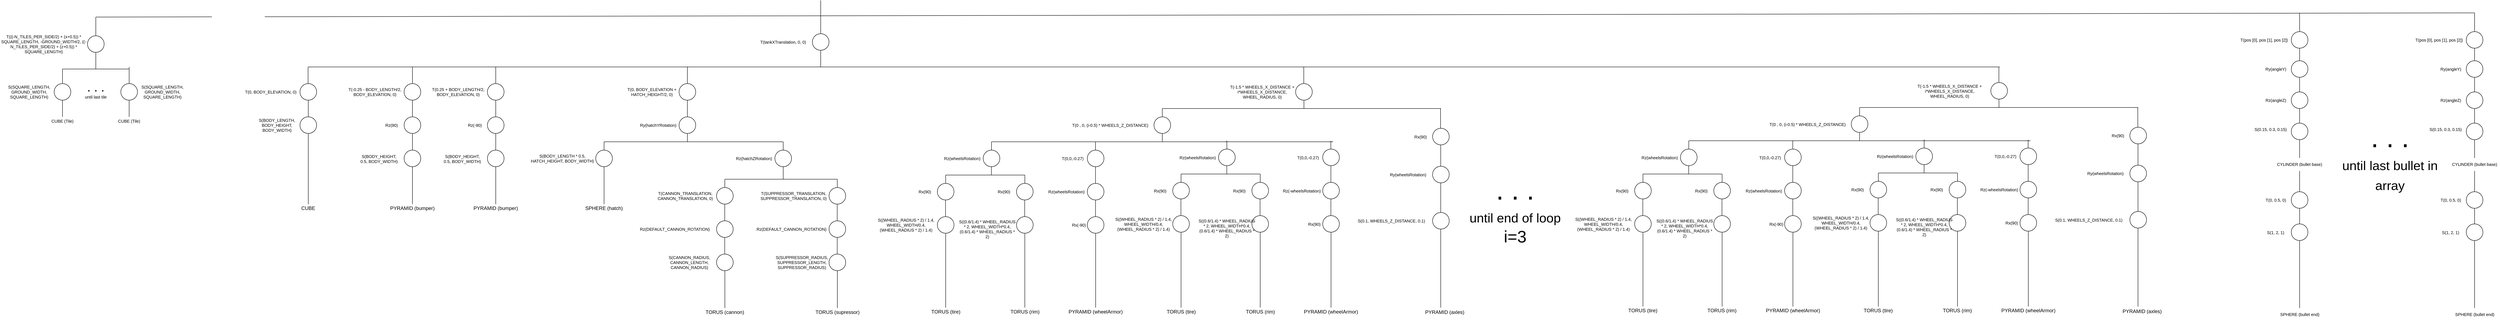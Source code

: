 <mxfile version="15.8.6" type="device"><diagram id="4qcgYPeACVD64t_3w7zX" name="Page-1"><mxGraphModel dx="2523" dy="885" grid="1" gridSize="10" guides="1" tooltips="1" connect="1" arrows="1" fold="1" page="1" pageScale="1" pageWidth="850" pageHeight="1100" math="0" shadow="0"><root><mxCell id="0"/><mxCell id="1" parent="0"/><mxCell id="SJ6Oe2fIhcbohcmGYuYU-1" value="" style="endArrow=none;html=1;" parent="1" edge="1"><mxGeometry width="50" height="50" relative="1" as="geometry"><mxPoint x="1390" y="100" as="sourcePoint"/><mxPoint x="1390" y="20" as="targetPoint"/></mxGeometry></mxCell><mxCell id="SJ6Oe2fIhcbohcmGYuYU-2" value="" style="endArrow=none;html=1;" parent="1" edge="1"><mxGeometry width="50" height="50" relative="1" as="geometry"><mxPoint x="5360" y="50" as="sourcePoint"/><mxPoint x="-350" y="60" as="targetPoint"/></mxGeometry></mxCell><mxCell id="SJ6Oe2fIhcbohcmGYuYU-4" value="" style="endArrow=none;html=1;exitX=0.5;exitY=0;exitDx=0;exitDy=0;" parent="1" source="SJ6Oe2fIhcbohcmGYuYU-7" edge="1"><mxGeometry width="50" height="50" relative="1" as="geometry"><mxPoint x="-350" y="160" as="sourcePoint"/><mxPoint x="-350" y="60" as="targetPoint"/></mxGeometry></mxCell><mxCell id="SJ6Oe2fIhcbohcmGYuYU-7" value="" style="ellipse;whiteSpace=wrap;html=1;aspect=fixed;" parent="1" vertex="1"><mxGeometry x="-370" y="105" width="40" height="40" as="geometry"/></mxCell><mxCell id="SJ6Oe2fIhcbohcmGYuYU-9" value="" style="endArrow=none;html=1;fontSize=12;" parent="1" edge="1"><mxGeometry width="50" height="50" relative="1" as="geometry"><mxPoint x="-350" y="185" as="sourcePoint"/><mxPoint x="-350" y="145" as="targetPoint"/></mxGeometry></mxCell><mxCell id="SJ6Oe2fIhcbohcmGYuYU-10" value="" style="endArrow=none;html=1;fontSize=12;" parent="1" edge="1"><mxGeometry width="50" height="50" relative="1" as="geometry"><mxPoint x="-270" y="185" as="sourcePoint"/><mxPoint x="-430" y="185" as="targetPoint"/></mxGeometry></mxCell><mxCell id="SJ6Oe2fIhcbohcmGYuYU-11" value="" style="endArrow=none;html=1;fontSize=12;" parent="1" edge="1"><mxGeometry width="50" height="50" relative="1" as="geometry"><mxPoint x="-430" y="185" as="sourcePoint"/><mxPoint x="-430" y="225" as="targetPoint"/></mxGeometry></mxCell><mxCell id="SJ6Oe2fIhcbohcmGYuYU-12" value="T(((-N_TILES_PER_SIDE/2) + (x+0.5)) * SQUARE_LENGTH, -GROUND_WIDTH/2, ((-N_TILES_PER_SIDE/2) + (z+0.5)) * SQUARE_LENGTH)" style="text;html=1;strokeColor=none;fillColor=none;align=center;verticalAlign=middle;whiteSpace=wrap;rounded=0;fontSize=10;" parent="1" vertex="1"><mxGeometry x="-580" y="115" width="210" height="20" as="geometry"/></mxCell><mxCell id="SJ6Oe2fIhcbohcmGYuYU-14" value="" style="ellipse;whiteSpace=wrap;html=1;aspect=fixed;fontSize=10;" parent="1" vertex="1"><mxGeometry x="-450" y="220" width="40" height="40" as="geometry"/></mxCell><mxCell id="SJ6Oe2fIhcbohcmGYuYU-16" value="S(SQUARE_LENGTH, GROUND_WIDTH, SQUARE_LENGTH)" style="text;html=1;strokeColor=none;fillColor=none;align=center;verticalAlign=middle;whiteSpace=wrap;rounded=0;fontSize=10;" parent="1" vertex="1"><mxGeometry x="-550" y="230" width="80" height="20" as="geometry"/></mxCell><mxCell id="SJ6Oe2fIhcbohcmGYuYU-17" value="" style="endArrow=none;html=1;fontSize=10;entryX=0.5;entryY=1;entryDx=0;entryDy=0;" parent="1" target="SJ6Oe2fIhcbohcmGYuYU-14" edge="1"><mxGeometry width="50" height="50" relative="1" as="geometry"><mxPoint x="-430" y="300" as="sourcePoint"/><mxPoint x="10" y="330" as="targetPoint"/></mxGeometry></mxCell><mxCell id="SJ6Oe2fIhcbohcmGYuYU-18" value="CUBE (Tile)" style="text;html=1;strokeColor=none;fillColor=none;align=center;verticalAlign=middle;whiteSpace=wrap;rounded=0;fontSize=10;" parent="1" vertex="1"><mxGeometry x="-460" y="300" width="60" height="20" as="geometry"/></mxCell><mxCell id="SJ6Oe2fIhcbohcmGYuYU-19" value="&lt;div&gt;. . .&lt;/div&gt;&lt;div style=&quot;font-size: 10px&quot;&gt;until last tile&lt;/div&gt;&lt;div style=&quot;font-size: 10px&quot;&gt;&lt;br&gt;&lt;/div&gt;" style="text;html=1;strokeColor=none;fillColor=none;align=center;verticalAlign=middle;whiteSpace=wrap;rounded=0;fontSize=30;" parent="1" vertex="1"><mxGeometry x="-385" y="230" width="70" height="20" as="geometry"/></mxCell><mxCell id="SJ6Oe2fIhcbohcmGYuYU-22" value="" style="endArrow=none;html=1;fontSize=12;" parent="1" edge="1"><mxGeometry width="50" height="50" relative="1" as="geometry"><mxPoint x="-270" y="180" as="sourcePoint"/><mxPoint x="-270" y="220" as="targetPoint"/></mxGeometry></mxCell><mxCell id="SJ6Oe2fIhcbohcmGYuYU-23" value="" style="ellipse;whiteSpace=wrap;html=1;aspect=fixed;fontSize=10;" parent="1" vertex="1"><mxGeometry x="-290" y="220" width="40" height="40" as="geometry"/></mxCell><mxCell id="SJ6Oe2fIhcbohcmGYuYU-24" value="S(SQUARE_LENGTH, GROUND_WIDTH, SQUARE_LENGTH)" style="text;html=1;strokeColor=none;fillColor=none;align=center;verticalAlign=middle;whiteSpace=wrap;rounded=0;fontSize=10;" parent="1" vertex="1"><mxGeometry x="-230" y="230" width="80" height="20" as="geometry"/></mxCell><mxCell id="SJ6Oe2fIhcbohcmGYuYU-26" value="" style="endArrow=none;html=1;fontSize=10;entryX=0.5;entryY=1;entryDx=0;entryDy=0;" parent="1" edge="1"><mxGeometry width="50" height="50" relative="1" as="geometry"><mxPoint x="-270" y="300" as="sourcePoint"/><mxPoint x="-270" y="260" as="targetPoint"/></mxGeometry></mxCell><mxCell id="SJ6Oe2fIhcbohcmGYuYU-27" value="CUBE (Tile)" style="text;html=1;strokeColor=none;fillColor=none;align=center;verticalAlign=middle;whiteSpace=wrap;rounded=0;fontSize=10;" parent="1" vertex="1"><mxGeometry x="-300" y="300" width="60" height="20" as="geometry"/></mxCell><mxCell id="SJ6Oe2fIhcbohcmGYuYU-28" value="" style="ellipse;whiteSpace=wrap;html=1;aspect=fixed;fontSize=30;" parent="1" vertex="1"><mxGeometry x="1370" y="100" width="40" height="40" as="geometry"/></mxCell><mxCell id="SJ6Oe2fIhcbohcmGYuYU-29" value="T(tankXTranslation, 0, 0)" style="text;html=1;strokeColor=none;fillColor=none;align=center;verticalAlign=middle;whiteSpace=wrap;rounded=0;fontSize=10;" parent="1" vertex="1"><mxGeometry x="1240" y="105" width="120" height="30" as="geometry"/></mxCell><mxCell id="SJ6Oe2fIhcbohcmGYuYU-30" value="" style="endArrow=none;html=1;fontSize=10;entryX=0.5;entryY=1;entryDx=0;entryDy=0;" parent="1" target="SJ6Oe2fIhcbohcmGYuYU-28" edge="1"><mxGeometry width="50" height="50" relative="1" as="geometry"><mxPoint x="1390" y="180" as="sourcePoint"/><mxPoint x="1310" y="220" as="targetPoint"/></mxGeometry></mxCell><mxCell id="SJ6Oe2fIhcbohcmGYuYU-31" value="" style="endArrow=none;html=1;fontSize=10;" parent="1" edge="1"><mxGeometry width="50" height="50" relative="1" as="geometry"><mxPoint x="160" y="180" as="sourcePoint"/><mxPoint x="4220" y="180" as="targetPoint"/></mxGeometry></mxCell><mxCell id="SJ6Oe2fIhcbohcmGYuYU-32" value="" style="endArrow=none;html=1;fontSize=10;" parent="1" edge="1"><mxGeometry width="50" height="50" relative="1" as="geometry"><mxPoint x="159.5" y="220" as="sourcePoint"/><mxPoint x="159.5" y="180" as="targetPoint"/></mxGeometry></mxCell><mxCell id="Z4t6oIIhtMBPpLowGCtb-2" value="" style="ellipse;whiteSpace=wrap;html=1;aspect=fixed;fontSize=30;" parent="1" vertex="1"><mxGeometry x="140" y="220" width="40" height="40" as="geometry"/></mxCell><mxCell id="Z4t6oIIhtMBPpLowGCtb-4" value="" style="endArrow=none;html=1;entryX=0.5;entryY=1;entryDx=0;entryDy=0;exitX=0.5;exitY=0;exitDx=0;exitDy=0;" parent="1" source="Z4t6oIIhtMBPpLowGCtb-6" target="Z4t6oIIhtMBPpLowGCtb-2" edge="1"><mxGeometry width="50" height="50" relative="1" as="geometry"><mxPoint x="160" y="290" as="sourcePoint"/><mxPoint x="210" y="220" as="targetPoint"/></mxGeometry></mxCell><mxCell id="Z4t6oIIhtMBPpLowGCtb-6" value="" style="ellipse;whiteSpace=wrap;html=1;aspect=fixed;fontSize=30;" parent="1" vertex="1"><mxGeometry x="140" y="300" width="40" height="40" as="geometry"/></mxCell><mxCell id="Z4t6oIIhtMBPpLowGCtb-8" value="S(BODY_LENGTH, BODY_HEIGHT, BODY_WIDTH)" style="text;html=1;strokeColor=none;fillColor=none;align=center;verticalAlign=middle;whiteSpace=wrap;rounded=0;fontSize=10;" parent="1" vertex="1"><mxGeometry x="20" y="300" width="130" height="40" as="geometry"/></mxCell><mxCell id="Z4t6oIIhtMBPpLowGCtb-9" value="T(0, BODY_ELEVATION, 0)" style="text;html=1;strokeColor=none;fillColor=none;align=center;verticalAlign=middle;whiteSpace=wrap;rounded=0;fontSize=10;" parent="1" vertex="1"><mxGeometry y="230" width="140" height="20" as="geometry"/></mxCell><mxCell id="Z4t6oIIhtMBPpLowGCtb-10" value="" style="endArrow=none;html=1;exitX=0.5;exitY=1;exitDx=0;exitDy=0;" parent="1" source="Z4t6oIIhtMBPpLowGCtb-6" target="Z4t6oIIhtMBPpLowGCtb-12" edge="1"><mxGeometry width="50" height="50" relative="1" as="geometry"><mxPoint x="310" y="340" as="sourcePoint"/><mxPoint x="160" y="520" as="targetPoint"/></mxGeometry></mxCell><mxCell id="Z4t6oIIhtMBPpLowGCtb-12" value="CUBE" style="text;html=1;strokeColor=none;fillColor=none;align=center;verticalAlign=middle;whiteSpace=wrap;rounded=0;" parent="1" vertex="1"><mxGeometry x="140" y="510" width="40" height="20" as="geometry"/></mxCell><mxCell id="Z4t6oIIhtMBPpLowGCtb-13" value="" style="endArrow=none;html=1;" parent="1" edge="1"><mxGeometry width="50" height="50" relative="1" as="geometry"><mxPoint x="410" y="220" as="sourcePoint"/><mxPoint x="410" y="180" as="targetPoint"/></mxGeometry></mxCell><mxCell id="Z4t6oIIhtMBPpLowGCtb-14" value="" style="ellipse;whiteSpace=wrap;html=1;aspect=fixed;fontSize=30;" parent="1" vertex="1"><mxGeometry x="390" y="220" width="40" height="40" as="geometry"/></mxCell><mxCell id="Z4t6oIIhtMBPpLowGCtb-15" value="" style="endArrow=none;html=1;entryX=0.5;entryY=1;entryDx=0;entryDy=0;" parent="1" target="Z4t6oIIhtMBPpLowGCtb-14" edge="1"><mxGeometry width="50" height="50" relative="1" as="geometry"><mxPoint x="410" y="300" as="sourcePoint"/><mxPoint x="490" y="250" as="targetPoint"/></mxGeometry></mxCell><mxCell id="Z4t6oIIhtMBPpLowGCtb-17" value="" style="ellipse;whiteSpace=wrap;html=1;aspect=fixed;fontSize=30;" parent="1" vertex="1"><mxGeometry x="390" y="300" width="40" height="40" as="geometry"/></mxCell><mxCell id="Z4t6oIIhtMBPpLowGCtb-18" value="T(-0.25 - BODY_LENGTH/2, BODY_ELEVATION, 0)" style="text;html=1;strokeColor=none;fillColor=none;align=center;verticalAlign=middle;whiteSpace=wrap;rounded=0;fontSize=10;" parent="1" vertex="1"><mxGeometry x="250" y="215" width="140" height="50" as="geometry"/></mxCell><mxCell id="Z4t6oIIhtMBPpLowGCtb-20" value="Rz(90)" style="text;html=1;strokeColor=none;fillColor=none;align=center;verticalAlign=middle;whiteSpace=wrap;rounded=0;fontSize=10;" parent="1" vertex="1"><mxGeometry x="330" y="312.5" width="60" height="15" as="geometry"/></mxCell><mxCell id="Z4t6oIIhtMBPpLowGCtb-25" value="" style="endArrow=none;html=1;entryX=0.5;entryY=1;entryDx=0;entryDy=0;" parent="1" edge="1"><mxGeometry width="50" height="50" relative="1" as="geometry"><mxPoint x="410" y="380" as="sourcePoint"/><mxPoint x="410" y="340" as="targetPoint"/></mxGeometry></mxCell><mxCell id="Z4t6oIIhtMBPpLowGCtb-26" value="" style="ellipse;whiteSpace=wrap;html=1;aspect=fixed;fontSize=30;" parent="1" vertex="1"><mxGeometry x="390" y="380" width="40" height="40" as="geometry"/></mxCell><mxCell id="Z4t6oIIhtMBPpLowGCtb-27" value="S(BODY_HEIGHT, 0.5, BODY_WIDTH)" style="text;html=1;strokeColor=none;fillColor=none;align=center;verticalAlign=middle;whiteSpace=wrap;rounded=0;fontSize=10;" parent="1" vertex="1"><mxGeometry x="280" y="382.5" width="100" height="37.5" as="geometry"/></mxCell><mxCell id="Z4t6oIIhtMBPpLowGCtb-29" value="" style="endArrow=none;html=1;fontSize=10;exitX=0.5;exitY=1;exitDx=0;exitDy=0;" parent="1" source="Z4t6oIIhtMBPpLowGCtb-26" edge="1"><mxGeometry width="50" height="50" relative="1" as="geometry"><mxPoint x="260" y="370" as="sourcePoint"/><mxPoint x="410" y="510" as="targetPoint"/></mxGeometry></mxCell><mxCell id="Z4t6oIIhtMBPpLowGCtb-32" value="&lt;div&gt;PYRAMID (bumper)&lt;br&gt;&lt;/div&gt;" style="text;html=1;strokeColor=none;fillColor=none;align=center;verticalAlign=middle;whiteSpace=wrap;rounded=0;" parent="1" vertex="1"><mxGeometry x="350" y="510" width="120" height="20" as="geometry"/></mxCell><mxCell id="Z4t6oIIhtMBPpLowGCtb-33" value="" style="endArrow=none;html=1;" parent="1" edge="1"><mxGeometry width="50" height="50" relative="1" as="geometry"><mxPoint x="610" y="220" as="sourcePoint"/><mxPoint x="610" y="180" as="targetPoint"/></mxGeometry></mxCell><mxCell id="Z4t6oIIhtMBPpLowGCtb-45" value="" style="edgeStyle=orthogonalEdgeStyle;rounded=0;orthogonalLoop=1;jettySize=auto;html=1;fontSize=10;" parent="1" source="Z4t6oIIhtMBPpLowGCtb-34" edge="1"><mxGeometry relative="1" as="geometry"><mxPoint x="610" y="340" as="targetPoint"/></mxGeometry></mxCell><mxCell id="Z4t6oIIhtMBPpLowGCtb-34" value="" style="ellipse;whiteSpace=wrap;html=1;aspect=fixed;fontSize=30;" parent="1" vertex="1"><mxGeometry x="590" y="220" width="40" height="40" as="geometry"/></mxCell><mxCell id="Z4t6oIIhtMBPpLowGCtb-35" value="" style="endArrow=none;html=1;entryX=0.5;entryY=1;entryDx=0;entryDy=0;" parent="1" target="Z4t6oIIhtMBPpLowGCtb-34" edge="1"><mxGeometry width="50" height="50" relative="1" as="geometry"><mxPoint x="610" y="300" as="sourcePoint"/><mxPoint x="690" y="250" as="targetPoint"/></mxGeometry></mxCell><mxCell id="Z4t6oIIhtMBPpLowGCtb-36" value="" style="ellipse;whiteSpace=wrap;html=1;aspect=fixed;fontSize=30;" parent="1" vertex="1"><mxGeometry x="590" y="300" width="40" height="40" as="geometry"/></mxCell><mxCell id="Z4t6oIIhtMBPpLowGCtb-37" value="T(0.25 + BODY_LENGTH/2, BODY_ELEVATION, 0)" style="text;html=1;strokeColor=none;fillColor=none;align=center;verticalAlign=middle;whiteSpace=wrap;rounded=0;fontSize=10;" parent="1" vertex="1"><mxGeometry x="450" y="215" width="140" height="50" as="geometry"/></mxCell><mxCell id="Z4t6oIIhtMBPpLowGCtb-38" value="Rz(-90)" style="text;html=1;strokeColor=none;fillColor=none;align=center;verticalAlign=middle;whiteSpace=wrap;rounded=0;fontSize=10;" parent="1" vertex="1"><mxGeometry x="530" y="312.5" width="60" height="15" as="geometry"/></mxCell><mxCell id="Z4t6oIIhtMBPpLowGCtb-39" value="" style="endArrow=none;html=1;entryX=0.5;entryY=1;entryDx=0;entryDy=0;" parent="1" edge="1"><mxGeometry width="50" height="50" relative="1" as="geometry"><mxPoint x="610" y="380" as="sourcePoint"/><mxPoint x="610" y="340" as="targetPoint"/></mxGeometry></mxCell><mxCell id="Z4t6oIIhtMBPpLowGCtb-40" value="" style="ellipse;whiteSpace=wrap;html=1;aspect=fixed;fontSize=30;" parent="1" vertex="1"><mxGeometry x="590" y="380" width="40" height="40" as="geometry"/></mxCell><mxCell id="Z4t6oIIhtMBPpLowGCtb-41" value="S(BODY_HEIGHT, 0.5, BODY_WIDTH)" style="text;html=1;strokeColor=none;fillColor=none;align=center;verticalAlign=middle;whiteSpace=wrap;rounded=0;fontSize=10;" parent="1" vertex="1"><mxGeometry x="480" y="382.5" width="100" height="37.5" as="geometry"/></mxCell><mxCell id="Z4t6oIIhtMBPpLowGCtb-42" value="" style="endArrow=none;html=1;fontSize=10;exitX=0.5;exitY=1;exitDx=0;exitDy=0;" parent="1" source="Z4t6oIIhtMBPpLowGCtb-40" edge="1"><mxGeometry width="50" height="50" relative="1" as="geometry"><mxPoint x="460" y="370" as="sourcePoint"/><mxPoint x="610" y="510" as="targetPoint"/></mxGeometry></mxCell><mxCell id="Z4t6oIIhtMBPpLowGCtb-43" value="&lt;div&gt;PYRAMID (bumper)&lt;br&gt;&lt;/div&gt;" style="text;html=1;strokeColor=none;fillColor=none;align=center;verticalAlign=middle;whiteSpace=wrap;rounded=0;" parent="1" vertex="1"><mxGeometry x="550" y="510" width="120" height="20" as="geometry"/></mxCell><mxCell id="Z4t6oIIhtMBPpLowGCtb-48" value="" style="endArrow=none;html=1;" parent="1" edge="1"><mxGeometry width="50" height="50" relative="1" as="geometry"><mxPoint x="1070" y="220" as="sourcePoint"/><mxPoint x="1070" y="180" as="targetPoint"/></mxGeometry></mxCell><mxCell id="Z4t6oIIhtMBPpLowGCtb-49" value="" style="ellipse;whiteSpace=wrap;html=1;aspect=fixed;fontSize=30;" parent="1" vertex="1"><mxGeometry x="1050" y="220" width="40" height="40" as="geometry"/></mxCell><mxCell id="Z4t6oIIhtMBPpLowGCtb-50" value="" style="endArrow=none;html=1;entryX=0.5;entryY=1;entryDx=0;entryDy=0;" parent="1" target="Z4t6oIIhtMBPpLowGCtb-49" edge="1"><mxGeometry width="50" height="50" relative="1" as="geometry"><mxPoint x="1070" y="300" as="sourcePoint"/><mxPoint x="1150" y="250" as="targetPoint"/></mxGeometry></mxCell><mxCell id="Z4t6oIIhtMBPpLowGCtb-51" value="" style="ellipse;whiteSpace=wrap;html=1;aspect=fixed;fontSize=30;" parent="1" vertex="1"><mxGeometry x="1050" y="300" width="40" height="40" as="geometry"/></mxCell><mxCell id="Z4t6oIIhtMBPpLowGCtb-52" value="T(0, BODY_ELEVATION + HATCH_HEIGHT/2, 0)" style="text;html=1;strokeColor=none;fillColor=none;align=center;verticalAlign=middle;whiteSpace=wrap;rounded=0;fontSize=10;" parent="1" vertex="1"><mxGeometry x="920" y="215" width="130" height="50" as="geometry"/></mxCell><mxCell id="Z4t6oIIhtMBPpLowGCtb-53" value="Ry(hatchYRotation)" style="text;html=1;strokeColor=none;fillColor=none;align=center;verticalAlign=middle;whiteSpace=wrap;rounded=0;fontSize=10;" parent="1" vertex="1"><mxGeometry x="970" y="312.5" width="60" height="15" as="geometry"/></mxCell><mxCell id="Z4t6oIIhtMBPpLowGCtb-55" value="" style="endArrow=none;html=1;fontSize=10;entryX=0.5;entryY=1;entryDx=0;entryDy=0;" parent="1" target="Z4t6oIIhtMBPpLowGCtb-51" edge="1"><mxGeometry width="50" height="50" relative="1" as="geometry"><mxPoint x="1070" y="360" as="sourcePoint"/><mxPoint x="1060" y="376.25" as="targetPoint"/></mxGeometry></mxCell><mxCell id="Z4t6oIIhtMBPpLowGCtb-56" value="" style="endArrow=none;html=1;fontSize=10;" parent="1" edge="1"><mxGeometry width="50" height="50" relative="1" as="geometry"><mxPoint x="870" y="360" as="sourcePoint"/><mxPoint x="1300" y="360" as="targetPoint"/></mxGeometry></mxCell><mxCell id="Z4t6oIIhtMBPpLowGCtb-57" value="" style="endArrow=none;html=1;fontSize=10;" parent="1" edge="1"><mxGeometry width="50" height="50" relative="1" as="geometry"><mxPoint x="870" y="360" as="sourcePoint"/><mxPoint x="870" y="380" as="targetPoint"/></mxGeometry></mxCell><mxCell id="Z4t6oIIhtMBPpLowGCtb-58" value="" style="ellipse;whiteSpace=wrap;html=1;aspect=fixed;fontSize=30;" parent="1" vertex="1"><mxGeometry x="850" y="380" width="40" height="40" as="geometry"/></mxCell><mxCell id="Z4t6oIIhtMBPpLowGCtb-59" value="S(BODY_LENGTH * 0.5, HATCH_HEIGHT, BODY_WIDTH)" style="text;html=1;strokeColor=none;fillColor=none;align=center;verticalAlign=middle;whiteSpace=wrap;rounded=0;fontSize=10;" parent="1" vertex="1"><mxGeometry x="690" y="381.25" width="160" height="37.5" as="geometry"/></mxCell><mxCell id="Z4t6oIIhtMBPpLowGCtb-60" value="" style="endArrow=none;html=1;fontSize=10;entryX=0.5;entryY=1;entryDx=0;entryDy=0;" parent="1" target="Z4t6oIIhtMBPpLowGCtb-58" edge="1"><mxGeometry width="50" height="50" relative="1" as="geometry"><mxPoint x="870" y="510" as="sourcePoint"/><mxPoint x="750" y="410" as="targetPoint"/></mxGeometry></mxCell><mxCell id="Z4t6oIIhtMBPpLowGCtb-61" value="SPHERE (hatch)" style="text;html=1;strokeColor=none;fillColor=none;align=center;verticalAlign=middle;whiteSpace=wrap;rounded=0;" parent="1" vertex="1"><mxGeometry x="810" y="510" width="120" height="20" as="geometry"/></mxCell><mxCell id="Z4t6oIIhtMBPpLowGCtb-62" value="" style="endArrow=none;html=1;fontSize=10;" parent="1" edge="1"><mxGeometry width="50" height="50" relative="1" as="geometry"><mxPoint x="1300" y="360.0" as="sourcePoint"/><mxPoint x="1300" y="380.0" as="targetPoint"/></mxGeometry></mxCell><mxCell id="Z4t6oIIhtMBPpLowGCtb-63" value="" style="ellipse;whiteSpace=wrap;html=1;aspect=fixed;fontSize=30;" parent="1" vertex="1"><mxGeometry x="1280" y="380" width="40" height="40" as="geometry"/></mxCell><mxCell id="Z4t6oIIhtMBPpLowGCtb-64" value="Rz(hatchZRotation)" style="text;html=1;strokeColor=none;fillColor=none;align=center;verticalAlign=middle;whiteSpace=wrap;rounded=0;fontSize=10;" parent="1" vertex="1"><mxGeometry x="1180" y="381.25" width="100" height="37.5" as="geometry"/></mxCell><mxCell id="Z4t6oIIhtMBPpLowGCtb-65" value="" style="endArrow=none;html=1;fontSize=10;" parent="1" edge="1"><mxGeometry width="50" height="50" relative="1" as="geometry"><mxPoint x="1160" y="450" as="sourcePoint"/><mxPoint x="1430" y="450" as="targetPoint"/></mxGeometry></mxCell><mxCell id="Z4t6oIIhtMBPpLowGCtb-66" value="" style="endArrow=none;html=1;fontSize=10;" parent="1" edge="1"><mxGeometry width="50" height="50" relative="1" as="geometry"><mxPoint x="1159.83" y="450.0" as="sourcePoint"/><mxPoint x="1159.83" y="470.0" as="targetPoint"/></mxGeometry></mxCell><mxCell id="Z4t6oIIhtMBPpLowGCtb-67" value="" style="ellipse;whiteSpace=wrap;html=1;aspect=fixed;fontSize=30;" parent="1" vertex="1"><mxGeometry x="1140" y="470" width="40" height="40" as="geometry"/></mxCell><mxCell id="Z4t6oIIhtMBPpLowGCtb-69" value="" style="endArrow=none;html=1;fontSize=10;exitX=0.5;exitY=1;exitDx=0;exitDy=0;" parent="1" source="Z4t6oIIhtMBPpLowGCtb-63" edge="1"><mxGeometry width="50" height="50" relative="1" as="geometry"><mxPoint x="1310" y="370.0" as="sourcePoint"/><mxPoint x="1300" y="450" as="targetPoint"/></mxGeometry></mxCell><mxCell id="Z4t6oIIhtMBPpLowGCtb-70" value="T(CANNON_TRANSLATION, CANNON_TRANSLATION, 0)" style="text;html=1;strokeColor=none;fillColor=none;align=center;verticalAlign=middle;whiteSpace=wrap;rounded=0;fontSize=10;" parent="1" vertex="1"><mxGeometry x="990" y="480" width="150" height="20" as="geometry"/></mxCell><mxCell id="Z4t6oIIhtMBPpLowGCtb-72" value="" style="endArrow=none;html=1;entryX=0.5;entryY=1;entryDx=0;entryDy=0;" parent="1" edge="1"><mxGeometry width="50" height="50" relative="1" as="geometry"><mxPoint x="1159.66" y="550" as="sourcePoint"/><mxPoint x="1159.66" y="510" as="targetPoint"/></mxGeometry></mxCell><mxCell id="Z4t6oIIhtMBPpLowGCtb-73" value="" style="ellipse;whiteSpace=wrap;html=1;aspect=fixed;fontSize=30;" parent="1" vertex="1"><mxGeometry x="1140" y="550" width="40" height="40" as="geometry"/></mxCell><mxCell id="Z4t6oIIhtMBPpLowGCtb-74" value="Rz(DEFAULT_CANNON_ROTATION)" style="text;html=1;strokeColor=none;fillColor=none;align=center;verticalAlign=middle;whiteSpace=wrap;rounded=0;fontSize=10;" parent="1" vertex="1"><mxGeometry x="950" y="560" width="180" height="20" as="geometry"/></mxCell><mxCell id="Z4t6oIIhtMBPpLowGCtb-75" value="S(CANNON_RADIUS, CANNON_LENGTH, CANNON_RADIUS)" style="text;html=1;strokeColor=none;fillColor=none;align=center;verticalAlign=middle;whiteSpace=wrap;rounded=0;fontSize=10;" parent="1" vertex="1"><mxGeometry x="1020" y="631.25" width="110" height="37.5" as="geometry"/></mxCell><mxCell id="Z4t6oIIhtMBPpLowGCtb-76" value="" style="endArrow=none;html=1;entryX=0.5;entryY=1;entryDx=0;entryDy=0;" parent="1" edge="1"><mxGeometry width="50" height="50" relative="1" as="geometry"><mxPoint x="1159.66" y="630" as="sourcePoint"/><mxPoint x="1159.66" y="590" as="targetPoint"/></mxGeometry></mxCell><mxCell id="Z4t6oIIhtMBPpLowGCtb-77" value="" style="ellipse;whiteSpace=wrap;html=1;aspect=fixed;fontSize=30;" parent="1" vertex="1"><mxGeometry x="1140" y="630" width="40" height="40" as="geometry"/></mxCell><mxCell id="Z4t6oIIhtMBPpLowGCtb-78" value="" style="endArrow=none;html=1;fontSize=10;" parent="1" edge="1"><mxGeometry width="50" height="50" relative="1" as="geometry"><mxPoint x="1429.83" y="450" as="sourcePoint"/><mxPoint x="1429.83" y="470" as="targetPoint"/></mxGeometry></mxCell><mxCell id="Z4t6oIIhtMBPpLowGCtb-79" value="" style="ellipse;whiteSpace=wrap;html=1;aspect=fixed;fontSize=30;" parent="1" vertex="1"><mxGeometry x="1410" y="470" width="40" height="40" as="geometry"/></mxCell><mxCell id="Z4t6oIIhtMBPpLowGCtb-81" value="T(SUPPRESSOR_TRANSLATION, SUPPRESSOR_TRANSLATION, 0)" style="text;html=1;strokeColor=none;fillColor=none;align=center;verticalAlign=middle;whiteSpace=wrap;rounded=0;fontSize=10;" parent="1" vertex="1"><mxGeometry x="1240" y="480" width="170" height="20" as="geometry"/></mxCell><mxCell id="Z4t6oIIhtMBPpLowGCtb-82" value="Rz(DEFAULT_CANNON_ROTATION)" style="text;html=1;strokeColor=none;fillColor=none;align=center;verticalAlign=middle;whiteSpace=wrap;rounded=0;fontSize=10;" parent="1" vertex="1"><mxGeometry x="1230" y="560" width="180" height="20" as="geometry"/></mxCell><mxCell id="Z4t6oIIhtMBPpLowGCtb-83" value="" style="endArrow=none;html=1;entryX=0.5;entryY=1;entryDx=0;entryDy=0;" parent="1" edge="1"><mxGeometry width="50" height="50" relative="1" as="geometry"><mxPoint x="1429.66" y="550" as="sourcePoint"/><mxPoint x="1429.66" y="510" as="targetPoint"/></mxGeometry></mxCell><mxCell id="Z4t6oIIhtMBPpLowGCtb-84" value="" style="ellipse;whiteSpace=wrap;html=1;aspect=fixed;fontSize=30;" parent="1" vertex="1"><mxGeometry x="1410" y="550" width="40" height="40" as="geometry"/></mxCell><mxCell id="Z4t6oIIhtMBPpLowGCtb-85" value="S(SUPPRESSOR_RADIUS, SUPPRESSOR_LENGTH, SUPPRESSOR_RADIUS)" style="text;html=1;strokeColor=none;fillColor=none;align=center;verticalAlign=middle;whiteSpace=wrap;rounded=0;fontSize=10;" parent="1" vertex="1"><mxGeometry x="1290" y="631.25" width="110" height="37.5" as="geometry"/></mxCell><mxCell id="Z4t6oIIhtMBPpLowGCtb-86" value="" style="endArrow=none;html=1;entryX=0.5;entryY=1;entryDx=0;entryDy=0;" parent="1" edge="1"><mxGeometry width="50" height="50" relative="1" as="geometry"><mxPoint x="1429.66" y="630" as="sourcePoint"/><mxPoint x="1429.66" y="590" as="targetPoint"/></mxGeometry></mxCell><mxCell id="Z4t6oIIhtMBPpLowGCtb-87" value="" style="ellipse;whiteSpace=wrap;html=1;aspect=fixed;fontSize=30;" parent="1" vertex="1"><mxGeometry x="1410" y="630" width="40" height="40" as="geometry"/></mxCell><mxCell id="Z4t6oIIhtMBPpLowGCtb-88" value="" style="endArrow=none;html=1;exitX=0.5;exitY=1;exitDx=0;exitDy=0;" parent="1" edge="1"><mxGeometry width="50" height="50" relative="1" as="geometry"><mxPoint x="1160.0" y="670" as="sourcePoint"/><mxPoint x="1160" y="760" as="targetPoint"/></mxGeometry></mxCell><mxCell id="Z4t6oIIhtMBPpLowGCtb-89" value="TORUS (cannon)" style="text;html=1;strokeColor=none;fillColor=none;align=center;verticalAlign=middle;whiteSpace=wrap;rounded=0;" parent="1" vertex="1"><mxGeometry x="1105" y="760" width="110" height="20" as="geometry"/></mxCell><mxCell id="Z4t6oIIhtMBPpLowGCtb-92" value="" style="endArrow=none;html=1;exitX=0.5;exitY=1;exitDx=0;exitDy=0;" parent="1" edge="1"><mxGeometry width="50" height="50" relative="1" as="geometry"><mxPoint x="1430.0" y="670" as="sourcePoint"/><mxPoint x="1430" y="760" as="targetPoint"/></mxGeometry></mxCell><mxCell id="Z4t6oIIhtMBPpLowGCtb-93" value="TORUS (supressor)" style="text;html=1;strokeColor=none;fillColor=none;align=center;verticalAlign=middle;whiteSpace=wrap;rounded=0;" parent="1" vertex="1"><mxGeometry x="1372.5" y="760" width="115" height="20" as="geometry"/></mxCell><mxCell id="Z4t6oIIhtMBPpLowGCtb-95" value="" style="endArrow=none;html=1;" parent="1" edge="1"><mxGeometry width="50" height="50" relative="1" as="geometry"><mxPoint x="2549.58" y="220" as="sourcePoint"/><mxPoint x="2549.58" y="180" as="targetPoint"/></mxGeometry></mxCell><mxCell id="Z4t6oIIhtMBPpLowGCtb-96" value="" style="ellipse;whiteSpace=wrap;html=1;aspect=fixed;fontSize=30;" parent="1" vertex="1"><mxGeometry x="2530" y="220" width="40" height="40" as="geometry"/></mxCell><mxCell id="Z4t6oIIhtMBPpLowGCtb-97" value="T(-1.5 * WHEELS_X_DISTANCE + i*WHEELS_X_DISTANCE, WHEEL_RADIUS, 0)" style="text;html=1;strokeColor=none;fillColor=none;align=center;verticalAlign=middle;whiteSpace=wrap;rounded=0;fontSize=10;" parent="1" vertex="1"><mxGeometry x="2370" y="215" width="160" height="50" as="geometry"/></mxCell><mxCell id="Z4t6oIIhtMBPpLowGCtb-106" value="" style="endArrow=none;html=1;fontSize=10;entryX=0.5;entryY=1;entryDx=0;entryDy=0;" parent="1" edge="1"><mxGeometry width="50" height="50" relative="1" as="geometry"><mxPoint x="2550" y="280" as="sourcePoint"/><mxPoint x="2550" y="260" as="targetPoint"/></mxGeometry></mxCell><mxCell id="Z4t6oIIhtMBPpLowGCtb-107" value="" style="endArrow=none;html=1;fontSize=10;" parent="1" edge="1"><mxGeometry width="50" height="50" relative="1" as="geometry"><mxPoint x="2210" y="280" as="sourcePoint"/><mxPoint x="2878.824" y="280" as="targetPoint"/></mxGeometry></mxCell><mxCell id="Z4t6oIIhtMBPpLowGCtb-108" value="" style="endArrow=none;html=1;fontSize=10;" parent="1" edge="1"><mxGeometry width="50" height="50" relative="1" as="geometry"><mxPoint x="2210" y="280" as="sourcePoint"/><mxPoint x="2210" y="300" as="targetPoint"/></mxGeometry></mxCell><mxCell id="Z4t6oIIhtMBPpLowGCtb-109" value="" style="ellipse;whiteSpace=wrap;html=1;aspect=fixed;fontSize=30;" parent="1" vertex="1"><mxGeometry x="2190" y="300" width="40" height="40" as="geometry"/></mxCell><mxCell id="Z4t6oIIhtMBPpLowGCtb-112" value="T(0 , 0, (i-0.5) * WHEELS_Z_DISTANCE)" style="text;html=1;strokeColor=none;fillColor=none;align=center;verticalAlign=middle;whiteSpace=wrap;rounded=0;fontSize=10;" parent="1" vertex="1"><mxGeometry x="1980" y="295" width="210" height="50" as="geometry"/></mxCell><mxCell id="Z4t6oIIhtMBPpLowGCtb-113" value="" style="endArrow=none;html=1;fontSize=10;entryX=0.5;entryY=1;entryDx=0;entryDy=0;" parent="1" edge="1"><mxGeometry width="50" height="50" relative="1" as="geometry"><mxPoint x="2210" y="360" as="sourcePoint"/><mxPoint x="2210" y="340" as="targetPoint"/></mxGeometry></mxCell><mxCell id="Z4t6oIIhtMBPpLowGCtb-114" value="" style="endArrow=none;html=1;fontSize=10;" parent="1" edge="1"><mxGeometry width="50" height="50" relative="1" as="geometry"><mxPoint x="1800" y="360" as="sourcePoint"/><mxPoint x="2620" y="360" as="targetPoint"/></mxGeometry></mxCell><mxCell id="Z4t6oIIhtMBPpLowGCtb-115" value="" style="endArrow=none;html=1;fontSize=10;" parent="1" edge="1"><mxGeometry width="50" height="50" relative="1" as="geometry"><mxPoint x="1800" y="360" as="sourcePoint"/><mxPoint x="1800" y="380" as="targetPoint"/></mxGeometry></mxCell><mxCell id="Z4t6oIIhtMBPpLowGCtb-116" value="" style="ellipse;whiteSpace=wrap;html=1;aspect=fixed;fontSize=30;" parent="1" vertex="1"><mxGeometry x="1780" y="380" width="40" height="40" as="geometry"/></mxCell><mxCell id="Z4t6oIIhtMBPpLowGCtb-119" value="Rz(wheelsRotation)" style="text;html=1;strokeColor=none;fillColor=none;align=center;verticalAlign=middle;whiteSpace=wrap;rounded=0;fontSize=10;" parent="1" vertex="1"><mxGeometry x="1680" y="390" width="100" height="20" as="geometry"/></mxCell><mxCell id="Z4t6oIIhtMBPpLowGCtb-120" value="" style="endArrow=none;html=1;fontSize=10;" parent="1" edge="1"><mxGeometry width="50" height="50" relative="1" as="geometry"><mxPoint x="1690" y="440" as="sourcePoint"/><mxPoint x="1880" y="440" as="targetPoint"/></mxGeometry></mxCell><mxCell id="Z4t6oIIhtMBPpLowGCtb-121" value="" style="endArrow=none;html=1;fontSize=10;" parent="1" edge="1"><mxGeometry width="50" height="50" relative="1" as="geometry"><mxPoint x="1690" y="440" as="sourcePoint"/><mxPoint x="1690" y="460" as="targetPoint"/></mxGeometry></mxCell><mxCell id="Z4t6oIIhtMBPpLowGCtb-122" value="" style="ellipse;whiteSpace=wrap;html=1;aspect=fixed;fontSize=30;" parent="1" vertex="1"><mxGeometry x="1670" y="460" width="40" height="40" as="geometry"/></mxCell><mxCell id="Z4t6oIIhtMBPpLowGCtb-123" value="" style="endArrow=none;html=1;fontSize=10;entryX=0.5;entryY=1;entryDx=0;entryDy=0;" parent="1" edge="1"><mxGeometry width="50" height="50" relative="1" as="geometry"><mxPoint x="1799.8" y="440" as="sourcePoint"/><mxPoint x="1799.8" y="420" as="targetPoint"/></mxGeometry></mxCell><mxCell id="Z4t6oIIhtMBPpLowGCtb-124" value="Rx(90)" style="text;html=1;strokeColor=none;fillColor=none;align=center;verticalAlign=middle;whiteSpace=wrap;rounded=0;fontSize=10;" parent="1" vertex="1"><mxGeometry x="1610" y="470" width="60" height="20" as="geometry"/></mxCell><mxCell id="Z4t6oIIhtMBPpLowGCtb-126" value="" style="endArrow=none;html=1;entryX=0.5;entryY=1;entryDx=0;entryDy=0;" parent="1" edge="1"><mxGeometry width="50" height="50" relative="1" as="geometry"><mxPoint x="1689.66" y="540" as="sourcePoint"/><mxPoint x="1689.66" y="500" as="targetPoint"/></mxGeometry></mxCell><mxCell id="Z4t6oIIhtMBPpLowGCtb-127" value="" style="ellipse;whiteSpace=wrap;html=1;aspect=fixed;fontSize=30;" parent="1" vertex="1"><mxGeometry x="1670" y="540" width="40" height="40" as="geometry"/></mxCell><mxCell id="Z4t6oIIhtMBPpLowGCtb-128" value="S((WHEEL_RADIUS * 2) / 1.4, WHEEL_WIDTH/0.4, (WHEEL_RADIUS * 2) / 1.4)" style="text;html=1;strokeColor=none;fillColor=none;align=center;verticalAlign=middle;whiteSpace=wrap;rounded=0;fontSize=10;" parent="1" vertex="1"><mxGeometry x="1510" y="550" width="170" height="20" as="geometry"/></mxCell><mxCell id="Z4t6oIIhtMBPpLowGCtb-129" value="" style="endArrow=none;html=1;exitX=0.5;exitY=1;exitDx=0;exitDy=0;" parent="1" source="Z4t6oIIhtMBPpLowGCtb-127" edge="1"><mxGeometry width="50" height="50" relative="1" as="geometry"><mxPoint x="1690.0" y="668.75" as="sourcePoint"/><mxPoint x="1690" y="758.75" as="targetPoint"/></mxGeometry></mxCell><mxCell id="Z4t6oIIhtMBPpLowGCtb-130" value="TORUS (tire)" style="text;html=1;strokeColor=none;fillColor=none;align=center;verticalAlign=middle;whiteSpace=wrap;rounded=0;" parent="1" vertex="1"><mxGeometry x="1632.5" y="758.75" width="115" height="20" as="geometry"/></mxCell><mxCell id="Z4t6oIIhtMBPpLowGCtb-133" value="" style="endArrow=none;html=1;fontSize=10;" parent="1" edge="1"><mxGeometry width="50" height="50" relative="1" as="geometry"><mxPoint x="1880" y="440" as="sourcePoint"/><mxPoint x="1880" y="460" as="targetPoint"/></mxGeometry></mxCell><mxCell id="Z4t6oIIhtMBPpLowGCtb-134" value="" style="ellipse;whiteSpace=wrap;html=1;aspect=fixed;fontSize=30;" parent="1" vertex="1"><mxGeometry x="1860" y="460" width="40" height="40" as="geometry"/></mxCell><mxCell id="Z4t6oIIhtMBPpLowGCtb-135" value="Rx(90)" style="text;html=1;strokeColor=none;fillColor=none;align=center;verticalAlign=middle;whiteSpace=wrap;rounded=0;fontSize=10;" parent="1" vertex="1"><mxGeometry x="1800" y="470" width="60" height="20" as="geometry"/></mxCell><mxCell id="Z4t6oIIhtMBPpLowGCtb-136" value="" style="endArrow=none;html=1;entryX=0.5;entryY=1;entryDx=0;entryDy=0;" parent="1" edge="1"><mxGeometry width="50" height="50" relative="1" as="geometry"><mxPoint x="1879.66" y="540" as="sourcePoint"/><mxPoint x="1879.66" y="500" as="targetPoint"/></mxGeometry></mxCell><mxCell id="Z4t6oIIhtMBPpLowGCtb-137" value="" style="ellipse;whiteSpace=wrap;html=1;aspect=fixed;fontSize=30;" parent="1" vertex="1"><mxGeometry x="1860" y="540" width="40" height="40" as="geometry"/></mxCell><mxCell id="Z4t6oIIhtMBPpLowGCtb-138" value="S((0.6/1.4) * WHEEL_RADIUS * 2, WHEEL_WIDTH*0.4, (0.6/1.4) * WHEEL_RADIUS * 2)" style="text;html=1;strokeColor=none;fillColor=none;align=center;verticalAlign=middle;whiteSpace=wrap;rounded=0;fontSize=10;" parent="1" vertex="1"><mxGeometry x="1720" y="560" width="140" height="20" as="geometry"/></mxCell><mxCell id="Z4t6oIIhtMBPpLowGCtb-139" value="" style="endArrow=none;html=1;exitX=0.5;exitY=1;exitDx=0;exitDy=0;" parent="1" source="Z4t6oIIhtMBPpLowGCtb-137" edge="1"><mxGeometry width="50" height="50" relative="1" as="geometry"><mxPoint x="1880.0" y="668.75" as="sourcePoint"/><mxPoint x="1880" y="758.75" as="targetPoint"/></mxGeometry></mxCell><mxCell id="Z4t6oIIhtMBPpLowGCtb-140" value="TORUS (rim)" style="text;html=1;strokeColor=none;fillColor=none;align=center;verticalAlign=middle;whiteSpace=wrap;rounded=0;" parent="1" vertex="1"><mxGeometry x="1822.5" y="758.75" width="115" height="20" as="geometry"/></mxCell><mxCell id="Z4t6oIIhtMBPpLowGCtb-141" value="" style="endArrow=none;html=1;fontSize=10;" parent="1" edge="1"><mxGeometry width="50" height="50" relative="1" as="geometry"><mxPoint x="2049.58" y="360" as="sourcePoint"/><mxPoint x="2049.58" y="380" as="targetPoint"/></mxGeometry></mxCell><mxCell id="Z4t6oIIhtMBPpLowGCtb-142" value="" style="ellipse;whiteSpace=wrap;html=1;aspect=fixed;fontSize=30;" parent="1" vertex="1"><mxGeometry x="2030" y="380" width="40" height="40" as="geometry"/></mxCell><mxCell id="Z4t6oIIhtMBPpLowGCtb-144" value="T(0,0,-0.27)" style="text;html=1;strokeColor=none;fillColor=none;align=center;verticalAlign=middle;whiteSpace=wrap;rounded=0;fontSize=10;" parent="1" vertex="1"><mxGeometry x="1960" y="387.5" width="70" height="25" as="geometry"/></mxCell><mxCell id="Z4t6oIIhtMBPpLowGCtb-145" value="" style="endArrow=none;html=1;entryX=0.5;entryY=1;entryDx=0;entryDy=0;" parent="1" edge="1"><mxGeometry width="50" height="50" relative="1" as="geometry"><mxPoint x="2049.66" y="460" as="sourcePoint"/><mxPoint x="2049.66" y="420" as="targetPoint"/></mxGeometry></mxCell><mxCell id="Z4t6oIIhtMBPpLowGCtb-146" value="" style="ellipse;whiteSpace=wrap;html=1;aspect=fixed;fontSize=30;" parent="1" vertex="1"><mxGeometry x="2030" y="460" width="40" height="40" as="geometry"/></mxCell><mxCell id="Z4t6oIIhtMBPpLowGCtb-147" value="Rz(wheelsRotation)" style="text;html=1;strokeColor=none;fillColor=none;align=center;verticalAlign=middle;whiteSpace=wrap;rounded=0;fontSize=10;" parent="1" vertex="1"><mxGeometry x="1930" y="470" width="100" height="20" as="geometry"/></mxCell><mxCell id="Z4t6oIIhtMBPpLowGCtb-149" value="Rx(-90)" style="text;html=1;strokeColor=none;fillColor=none;align=center;verticalAlign=middle;whiteSpace=wrap;rounded=0;fontSize=10;" parent="1" vertex="1"><mxGeometry x="1990" y="550" width="40" height="20" as="geometry"/></mxCell><mxCell id="Z4t6oIIhtMBPpLowGCtb-150" value="" style="endArrow=none;html=1;entryX=0.5;entryY=1;entryDx=0;entryDy=0;" parent="1" edge="1"><mxGeometry width="50" height="50" relative="1" as="geometry"><mxPoint x="2049.66" y="540" as="sourcePoint"/><mxPoint x="2049.66" y="500" as="targetPoint"/></mxGeometry></mxCell><mxCell id="Z4t6oIIhtMBPpLowGCtb-151" value="" style="ellipse;whiteSpace=wrap;html=1;aspect=fixed;fontSize=30;" parent="1" vertex="1"><mxGeometry x="2030" y="540" width="40" height="40" as="geometry"/></mxCell><mxCell id="Z4t6oIIhtMBPpLowGCtb-152" value="" style="endArrow=none;html=1;exitX=0.5;exitY=1;exitDx=0;exitDy=0;" parent="1" edge="1"><mxGeometry width="50" height="50" relative="1" as="geometry"><mxPoint x="2050" y="580" as="sourcePoint"/><mxPoint x="2050" y="758.75" as="targetPoint"/></mxGeometry></mxCell><mxCell id="Z4t6oIIhtMBPpLowGCtb-153" value="PYRAMID (wheelArmor)" style="text;html=1;strokeColor=none;fillColor=none;align=center;verticalAlign=middle;whiteSpace=wrap;rounded=0;" parent="1" vertex="1"><mxGeometry x="1981.25" y="758.75" width="137.5" height="20" as="geometry"/></mxCell><mxCell id="Z4t6oIIhtMBPpLowGCtb-154" value="" style="endArrow=none;html=1;fontSize=10;" parent="1" edge="1"><mxGeometry width="50" height="50" relative="1" as="geometry"><mxPoint x="2365" y="357" as="sourcePoint"/><mxPoint x="2365" y="377.5" as="targetPoint"/></mxGeometry></mxCell><mxCell id="Z4t6oIIhtMBPpLowGCtb-155" value="" style="ellipse;whiteSpace=wrap;html=1;aspect=fixed;fontSize=30;" parent="1" vertex="1"><mxGeometry x="2345" y="377.5" width="40" height="40" as="geometry"/></mxCell><mxCell id="Z4t6oIIhtMBPpLowGCtb-156" value="Rz(wheelsRotation)" style="text;html=1;strokeColor=none;fillColor=none;align=center;verticalAlign=middle;whiteSpace=wrap;rounded=0;fontSize=10;" parent="1" vertex="1"><mxGeometry x="2245" y="387.5" width="100" height="20" as="geometry"/></mxCell><mxCell id="Z4t6oIIhtMBPpLowGCtb-157" value="" style="endArrow=none;html=1;fontSize=10;" parent="1" edge="1"><mxGeometry width="50" height="50" relative="1" as="geometry"><mxPoint x="2255" y="437.5" as="sourcePoint"/><mxPoint x="2445" y="437.5" as="targetPoint"/></mxGeometry></mxCell><mxCell id="Z4t6oIIhtMBPpLowGCtb-158" value="" style="endArrow=none;html=1;fontSize=10;" parent="1" edge="1"><mxGeometry width="50" height="50" relative="1" as="geometry"><mxPoint x="2255" y="437.5" as="sourcePoint"/><mxPoint x="2255" y="457.5" as="targetPoint"/></mxGeometry></mxCell><mxCell id="Z4t6oIIhtMBPpLowGCtb-159" value="" style="ellipse;whiteSpace=wrap;html=1;aspect=fixed;fontSize=30;" parent="1" vertex="1"><mxGeometry x="2235" y="457.5" width="40" height="40" as="geometry"/></mxCell><mxCell id="Z4t6oIIhtMBPpLowGCtb-160" value="" style="endArrow=none;html=1;fontSize=10;entryX=0.5;entryY=1;entryDx=0;entryDy=0;" parent="1" edge="1"><mxGeometry width="50" height="50" relative="1" as="geometry"><mxPoint x="2364.8" y="437.5" as="sourcePoint"/><mxPoint x="2364.8" y="417.5" as="targetPoint"/></mxGeometry></mxCell><mxCell id="Z4t6oIIhtMBPpLowGCtb-161" value="Rx(90)" style="text;html=1;strokeColor=none;fillColor=none;align=center;verticalAlign=middle;whiteSpace=wrap;rounded=0;fontSize=10;" parent="1" vertex="1"><mxGeometry x="2175" y="467.5" width="60" height="20" as="geometry"/></mxCell><mxCell id="Z4t6oIIhtMBPpLowGCtb-162" value="" style="endArrow=none;html=1;entryX=0.5;entryY=1;entryDx=0;entryDy=0;" parent="1" edge="1"><mxGeometry width="50" height="50" relative="1" as="geometry"><mxPoint x="2254.66" y="537.5" as="sourcePoint"/><mxPoint x="2254.66" y="497.5" as="targetPoint"/></mxGeometry></mxCell><mxCell id="Z4t6oIIhtMBPpLowGCtb-163" value="" style="ellipse;whiteSpace=wrap;html=1;aspect=fixed;fontSize=30;" parent="1" vertex="1"><mxGeometry x="2235" y="537.5" width="40" height="40" as="geometry"/></mxCell><mxCell id="Z4t6oIIhtMBPpLowGCtb-164" value="" style="endArrow=none;html=1;exitX=0.5;exitY=1;exitDx=0;exitDy=0;entryX=0.5;entryY=0;entryDx=0;entryDy=0;" parent="1" source="Z4t6oIIhtMBPpLowGCtb-163" edge="1" target="Z4t6oIIhtMBPpLowGCtb-165"><mxGeometry width="50" height="50" relative="1" as="geometry"><mxPoint x="2255.0" y="666.25" as="sourcePoint"/><mxPoint x="2255" y="677.5" as="targetPoint"/></mxGeometry></mxCell><mxCell id="Z4t6oIIhtMBPpLowGCtb-165" value="TORUS (tire)" style="text;html=1;strokeColor=none;fillColor=none;align=center;verticalAlign=middle;whiteSpace=wrap;rounded=0;" parent="1" vertex="1"><mxGeometry x="2197.5" y="758.75" width="115" height="20" as="geometry"/></mxCell><mxCell id="Z4t6oIIhtMBPpLowGCtb-166" value="" style="endArrow=none;html=1;fontSize=10;" parent="1" edge="1"><mxGeometry width="50" height="50" relative="1" as="geometry"><mxPoint x="2445" y="437.5" as="sourcePoint"/><mxPoint x="2445" y="457.5" as="targetPoint"/></mxGeometry></mxCell><mxCell id="Z4t6oIIhtMBPpLowGCtb-167" value="" style="ellipse;whiteSpace=wrap;html=1;aspect=fixed;fontSize=30;" parent="1" vertex="1"><mxGeometry x="2425" y="457.5" width="40" height="40" as="geometry"/></mxCell><mxCell id="Z4t6oIIhtMBPpLowGCtb-168" value="Rx(90)" style="text;html=1;strokeColor=none;fillColor=none;align=center;verticalAlign=middle;whiteSpace=wrap;rounded=0;fontSize=10;" parent="1" vertex="1"><mxGeometry x="2365" y="467.5" width="60" height="20" as="geometry"/></mxCell><mxCell id="Z4t6oIIhtMBPpLowGCtb-169" value="" style="endArrow=none;html=1;entryX=0.5;entryY=1;entryDx=0;entryDy=0;" parent="1" edge="1"><mxGeometry width="50" height="50" relative="1" as="geometry"><mxPoint x="2444.66" y="537.5" as="sourcePoint"/><mxPoint x="2444.66" y="497.5" as="targetPoint"/></mxGeometry></mxCell><mxCell id="Z4t6oIIhtMBPpLowGCtb-170" value="" style="ellipse;whiteSpace=wrap;html=1;aspect=fixed;fontSize=30;" parent="1" vertex="1"><mxGeometry x="2425" y="537.5" width="40" height="40" as="geometry"/></mxCell><mxCell id="Z4t6oIIhtMBPpLowGCtb-171" value="S((0.6/1.4) * WHEEL_RADIUS * 2, WHEEL_WIDTH*0.4, (0.6/1.4) * WHEEL_RADIUS * 2)" style="text;html=1;strokeColor=none;fillColor=none;align=center;verticalAlign=middle;whiteSpace=wrap;rounded=0;fontSize=10;" parent="1" vertex="1"><mxGeometry x="2295" y="557.5" width="140" height="20" as="geometry"/></mxCell><mxCell id="Z4t6oIIhtMBPpLowGCtb-172" value="" style="endArrow=none;html=1;exitX=0.5;exitY=1;exitDx=0;exitDy=0;entryX=0.5;entryY=0;entryDx=0;entryDy=0;" parent="1" source="Z4t6oIIhtMBPpLowGCtb-170" edge="1" target="Z4t6oIIhtMBPpLowGCtb-173"><mxGeometry width="50" height="50" relative="1" as="geometry"><mxPoint x="2445.0" y="666.25" as="sourcePoint"/><mxPoint x="2445" y="677.5" as="targetPoint"/></mxGeometry></mxCell><mxCell id="Z4t6oIIhtMBPpLowGCtb-173" value="TORUS (rim)" style="text;html=1;strokeColor=none;fillColor=none;align=center;verticalAlign=middle;whiteSpace=wrap;rounded=0;" parent="1" vertex="1"><mxGeometry x="2387.5" y="758.75" width="115" height="20" as="geometry"/></mxCell><mxCell id="Z4t6oIIhtMBPpLowGCtb-174" value="" style="endArrow=none;html=1;fontSize=10;" parent="1" edge="1"><mxGeometry width="50" height="50" relative="1" as="geometry"><mxPoint x="2614.58" y="357.5" as="sourcePoint"/><mxPoint x="2614.58" y="377.5" as="targetPoint"/></mxGeometry></mxCell><mxCell id="Z4t6oIIhtMBPpLowGCtb-175" value="" style="ellipse;whiteSpace=wrap;html=1;aspect=fixed;fontSize=30;" parent="1" vertex="1"><mxGeometry x="2595" y="377.5" width="40" height="40" as="geometry"/></mxCell><mxCell id="Z4t6oIIhtMBPpLowGCtb-176" value="T(0,0,-0.27)" style="text;html=1;strokeColor=none;fillColor=none;align=center;verticalAlign=middle;whiteSpace=wrap;rounded=0;fontSize=10;" parent="1" vertex="1"><mxGeometry x="2525" y="385" width="70" height="25" as="geometry"/></mxCell><mxCell id="Z4t6oIIhtMBPpLowGCtb-177" value="" style="endArrow=none;html=1;entryX=0.5;entryY=1;entryDx=0;entryDy=0;" parent="1" edge="1"><mxGeometry width="50" height="50" relative="1" as="geometry"><mxPoint x="2614.66" y="457.5" as="sourcePoint"/><mxPoint x="2614.66" y="417.5" as="targetPoint"/></mxGeometry></mxCell><mxCell id="Z4t6oIIhtMBPpLowGCtb-178" value="" style="ellipse;whiteSpace=wrap;html=1;aspect=fixed;fontSize=30;" parent="1" vertex="1"><mxGeometry x="2595" y="457.5" width="40" height="40" as="geometry"/></mxCell><mxCell id="Z4t6oIIhtMBPpLowGCtb-179" value="Rz(-wheelsRotation)" style="text;html=1;strokeColor=none;fillColor=none;align=center;verticalAlign=middle;whiteSpace=wrap;rounded=0;fontSize=10;" parent="1" vertex="1"><mxGeometry x="2495" y="467.5" width="100" height="20" as="geometry"/></mxCell><mxCell id="Z4t6oIIhtMBPpLowGCtb-180" value="Rx(90)" style="text;html=1;strokeColor=none;fillColor=none;align=center;verticalAlign=middle;whiteSpace=wrap;rounded=0;fontSize=10;" parent="1" vertex="1"><mxGeometry x="2555" y="547.5" width="40" height="20" as="geometry"/></mxCell><mxCell id="Z4t6oIIhtMBPpLowGCtb-181" value="" style="endArrow=none;html=1;entryX=0.5;entryY=1;entryDx=0;entryDy=0;" parent="1" edge="1"><mxGeometry width="50" height="50" relative="1" as="geometry"><mxPoint x="2614.66" y="537.5" as="sourcePoint"/><mxPoint x="2614.66" y="497.5" as="targetPoint"/></mxGeometry></mxCell><mxCell id="Z4t6oIIhtMBPpLowGCtb-182" value="" style="ellipse;whiteSpace=wrap;html=1;aspect=fixed;fontSize=30;" parent="1" vertex="1"><mxGeometry x="2595" y="537.5" width="40" height="40" as="geometry"/></mxCell><mxCell id="Z4t6oIIhtMBPpLowGCtb-183" value="" style="endArrow=none;html=1;exitX=0.5;exitY=1;exitDx=0;exitDy=0;entryX=0.5;entryY=0;entryDx=0;entryDy=0;" parent="1" edge="1" target="Z4t6oIIhtMBPpLowGCtb-184"><mxGeometry width="50" height="50" relative="1" as="geometry"><mxPoint x="2615" y="577.5" as="sourcePoint"/><mxPoint x="2615" y="677.5" as="targetPoint"/></mxGeometry></mxCell><mxCell id="Z4t6oIIhtMBPpLowGCtb-184" value="PYRAMID (wheelArmor)" style="text;html=1;strokeColor=none;fillColor=none;align=center;verticalAlign=middle;whiteSpace=wrap;rounded=0;" parent="1" vertex="1"><mxGeometry x="2546.25" y="758.75" width="137.5" height="20" as="geometry"/></mxCell><mxCell id="Z4t6oIIhtMBPpLowGCtb-190" value="S((WHEEL_RADIUS * 2) / 1.4, WHEEL_WIDTH/0.4, (WHEEL_RADIUS * 2) / 1.4)" style="text;html=1;strokeColor=none;fillColor=none;align=center;verticalAlign=middle;whiteSpace=wrap;rounded=0;fontSize=10;" parent="1" vertex="1"><mxGeometry x="2080" y="547.5" width="170" height="20" as="geometry"/></mxCell><mxCell id="Z4t6oIIhtMBPpLowGCtb-193" value="" style="endArrow=none;html=1;exitX=0.491;exitY=0.063;exitDx=0;exitDy=0;exitPerimeter=0;" parent="1" edge="1"><mxGeometry width="50" height="50" relative="1" as="geometry"><mxPoint x="2877.93" y="330.02" as="sourcePoint"/><mxPoint x="2877.79" y="279.75" as="targetPoint"/></mxGeometry></mxCell><mxCell id="Z4t6oIIhtMBPpLowGCtb-194" value="" style="ellipse;whiteSpace=wrap;html=1;aspect=fixed;fontSize=30;" parent="1" vertex="1"><mxGeometry x="2858.75" y="327.5" width="40" height="40" as="geometry"/></mxCell><mxCell id="Z4t6oIIhtMBPpLowGCtb-195" value="" style="endArrow=none;html=1;entryX=0.5;entryY=1;entryDx=0;entryDy=0;" parent="1" edge="1"><mxGeometry width="50" height="50" relative="1" as="geometry"><mxPoint x="2878.29" y="420" as="sourcePoint"/><mxPoint x="2878.29" y="367.5" as="targetPoint"/></mxGeometry></mxCell><mxCell id="Z4t6oIIhtMBPpLowGCtb-196" value="" style="ellipse;whiteSpace=wrap;html=1;aspect=fixed;fontSize=30;" parent="1" vertex="1"><mxGeometry x="2858.75" y="418.75" width="40" height="40" as="geometry"/></mxCell><mxCell id="Z4t6oIIhtMBPpLowGCtb-197" value="" style="endArrow=none;html=1;entryX=0.5;entryY=1;entryDx=0;entryDy=0;exitX=0.5;exitY=0;exitDx=0;exitDy=0;" parent="1" edge="1"><mxGeometry width="50" height="50" relative="1" as="geometry"><mxPoint x="2878.29" y="530" as="sourcePoint"/><mxPoint x="2878.29" y="458.75" as="targetPoint"/></mxGeometry></mxCell><mxCell id="Z4t6oIIhtMBPpLowGCtb-198" value="" style="ellipse;whiteSpace=wrap;html=1;aspect=fixed;fontSize=30;" parent="1" vertex="1"><mxGeometry x="2858.75" y="530" width="40" height="40" as="geometry"/></mxCell><mxCell id="Z4t6oIIhtMBPpLowGCtb-199" value="" style="endArrow=none;html=1;exitX=0.5;exitY=1;exitDx=0;exitDy=0;" parent="1" edge="1"><mxGeometry width="50" height="50" relative="1" as="geometry"><mxPoint x="2878.29" y="570" as="sourcePoint"/><mxPoint x="2878.29" y="758.75" as="targetPoint"/></mxGeometry></mxCell><mxCell id="Z4t6oIIhtMBPpLowGCtb-200" value="PYRAMID (axles)" style="text;html=1;strokeColor=none;fillColor=none;align=center;verticalAlign=middle;whiteSpace=wrap;rounded=0;" parent="1" vertex="1"><mxGeometry x="2818.75" y="760" width="137.5" height="20" as="geometry"/></mxCell><mxCell id="Z4t6oIIhtMBPpLowGCtb-201" value="Rx(90)" style="text;html=1;strokeColor=none;fillColor=none;align=center;verticalAlign=middle;whiteSpace=wrap;rounded=0;fontSize=10;" parent="1" vertex="1"><mxGeometry x="2810" y="337.5" width="40" height="20" as="geometry"/></mxCell><mxCell id="Z4t6oIIhtMBPpLowGCtb-202" value="Ry(wheelsRotation)" style="text;html=1;strokeColor=none;fillColor=none;align=center;verticalAlign=middle;whiteSpace=wrap;rounded=0;fontSize=10;" parent="1" vertex="1"><mxGeometry x="2750" y="428.75" width="100" height="20" as="geometry"/></mxCell><mxCell id="Z4t6oIIhtMBPpLowGCtb-203" value="S(0.1, WHEELS_Z_DISTANCE, 0.1)" style="text;html=1;strokeColor=none;fillColor=none;align=center;verticalAlign=middle;whiteSpace=wrap;rounded=0;fontSize=10;" parent="1" vertex="1"><mxGeometry x="2670" y="540" width="180" height="20" as="geometry"/></mxCell><mxCell id="fZ7k1q9AKKnvevmPlnid-10" value="&lt;div&gt;&lt;font style=&quot;font-size: 66px&quot;&gt;. . .&lt;/font&gt;&lt;/div&gt;&lt;div&gt;&lt;font style=&quot;font-size: 31px&quot;&gt;until end of loop&lt;/font&gt;&lt;/div&gt;&lt;div&gt;i=3&lt;br&gt;&lt;/div&gt;" style="text;html=1;strokeColor=none;fillColor=none;align=center;verticalAlign=middle;whiteSpace=wrap;rounded=0;fontSize=40;" vertex="1" parent="1"><mxGeometry x="2930" y="448.75" width="253.75" height="151.25" as="geometry"/></mxCell><mxCell id="fZ7k1q9AKKnvevmPlnid-101" value="" style="endArrow=none;html=1;" edge="1" parent="1"><mxGeometry width="50" height="50" relative="1" as="geometry"><mxPoint x="4218.16" y="220" as="sourcePoint"/><mxPoint x="4218.16" y="180" as="targetPoint"/></mxGeometry></mxCell><mxCell id="fZ7k1q9AKKnvevmPlnid-102" value="" style="ellipse;whiteSpace=wrap;html=1;aspect=fixed;fontSize=30;" vertex="1" parent="1"><mxGeometry x="4198.75" y="217.5" width="40" height="40" as="geometry"/></mxCell><mxCell id="fZ7k1q9AKKnvevmPlnid-103" value="T(-1.5 * WHEELS_X_DISTANCE + i*WHEELS_X_DISTANCE, WHEEL_RADIUS, 0)" style="text;html=1;strokeColor=none;fillColor=none;align=center;verticalAlign=middle;whiteSpace=wrap;rounded=0;fontSize=10;" vertex="1" parent="1"><mxGeometry x="4020" y="212.5" width="160" height="50" as="geometry"/></mxCell><mxCell id="fZ7k1q9AKKnvevmPlnid-104" value="" style="endArrow=none;html=1;fontSize=10;entryX=0.5;entryY=1;entryDx=0;entryDy=0;" edge="1" parent="1"><mxGeometry width="50" height="50" relative="1" as="geometry"><mxPoint x="4218.33" y="277.5" as="sourcePoint"/><mxPoint x="4218.33" y="257.5" as="targetPoint"/></mxGeometry></mxCell><mxCell id="fZ7k1q9AKKnvevmPlnid-105" value="" style="endArrow=none;html=1;fontSize=10;" edge="1" parent="1"><mxGeometry width="50" height="50" relative="1" as="geometry"><mxPoint x="3883.75" y="277.5" as="sourcePoint"/><mxPoint x="4552.574" y="277.5" as="targetPoint"/></mxGeometry></mxCell><mxCell id="fZ7k1q9AKKnvevmPlnid-106" value="" style="endArrow=none;html=1;fontSize=10;" edge="1" parent="1"><mxGeometry width="50" height="50" relative="1" as="geometry"><mxPoint x="3883.75" y="277.5" as="sourcePoint"/><mxPoint x="3883.75" y="297.5" as="targetPoint"/></mxGeometry></mxCell><mxCell id="fZ7k1q9AKKnvevmPlnid-107" value="" style="ellipse;whiteSpace=wrap;html=1;aspect=fixed;fontSize=30;" vertex="1" parent="1"><mxGeometry x="3863.75" y="297.5" width="40" height="40" as="geometry"/></mxCell><mxCell id="fZ7k1q9AKKnvevmPlnid-108" value="T(0 , 0, (i-0.5) * WHEELS_Z_DISTANCE)" style="text;html=1;strokeColor=none;fillColor=none;align=center;verticalAlign=middle;whiteSpace=wrap;rounded=0;fontSize=10;" vertex="1" parent="1"><mxGeometry x="3653.75" y="292.5" width="210" height="50" as="geometry"/></mxCell><mxCell id="fZ7k1q9AKKnvevmPlnid-109" value="" style="endArrow=none;html=1;fontSize=10;entryX=0.5;entryY=1;entryDx=0;entryDy=0;" edge="1" parent="1"><mxGeometry width="50" height="50" relative="1" as="geometry"><mxPoint x="3883.75" y="357.5" as="sourcePoint"/><mxPoint x="3883.75" y="337.5" as="targetPoint"/></mxGeometry></mxCell><mxCell id="fZ7k1q9AKKnvevmPlnid-110" value="" style="endArrow=none;html=1;fontSize=10;" edge="1" parent="1"><mxGeometry width="50" height="50" relative="1" as="geometry"><mxPoint x="3473.75" y="357.5" as="sourcePoint"/><mxPoint x="4293.75" y="357.5" as="targetPoint"/></mxGeometry></mxCell><mxCell id="fZ7k1q9AKKnvevmPlnid-111" value="" style="endArrow=none;html=1;fontSize=10;" edge="1" parent="1"><mxGeometry width="50" height="50" relative="1" as="geometry"><mxPoint x="3473.75" y="357.5" as="sourcePoint"/><mxPoint x="3473.75" y="377.5" as="targetPoint"/></mxGeometry></mxCell><mxCell id="fZ7k1q9AKKnvevmPlnid-112" value="" style="ellipse;whiteSpace=wrap;html=1;aspect=fixed;fontSize=30;" vertex="1" parent="1"><mxGeometry x="3453.75" y="377.5" width="40" height="40" as="geometry"/></mxCell><mxCell id="fZ7k1q9AKKnvevmPlnid-113" value="Rz(wheelsRotation)" style="text;html=1;strokeColor=none;fillColor=none;align=center;verticalAlign=middle;whiteSpace=wrap;rounded=0;fontSize=10;" vertex="1" parent="1"><mxGeometry x="3353.75" y="387.5" width="100" height="20" as="geometry"/></mxCell><mxCell id="fZ7k1q9AKKnvevmPlnid-114" value="" style="endArrow=none;html=1;fontSize=10;" edge="1" parent="1"><mxGeometry width="50" height="50" relative="1" as="geometry"><mxPoint x="3363.75" y="437.5" as="sourcePoint"/><mxPoint x="3553.75" y="437.5" as="targetPoint"/></mxGeometry></mxCell><mxCell id="fZ7k1q9AKKnvevmPlnid-115" value="" style="endArrow=none;html=1;fontSize=10;" edge="1" parent="1"><mxGeometry width="50" height="50" relative="1" as="geometry"><mxPoint x="3363.75" y="437.5" as="sourcePoint"/><mxPoint x="3363.75" y="457.5" as="targetPoint"/></mxGeometry></mxCell><mxCell id="fZ7k1q9AKKnvevmPlnid-116" value="" style="ellipse;whiteSpace=wrap;html=1;aspect=fixed;fontSize=30;" vertex="1" parent="1"><mxGeometry x="3343.75" y="457.5" width="40" height="40" as="geometry"/></mxCell><mxCell id="fZ7k1q9AKKnvevmPlnid-117" value="" style="endArrow=none;html=1;fontSize=10;entryX=0.5;entryY=1;entryDx=0;entryDy=0;" edge="1" parent="1"><mxGeometry width="50" height="50" relative="1" as="geometry"><mxPoint x="3473.55" y="437.5" as="sourcePoint"/><mxPoint x="3473.55" y="417.5" as="targetPoint"/></mxGeometry></mxCell><mxCell id="fZ7k1q9AKKnvevmPlnid-118" value="Rx(90)" style="text;html=1;strokeColor=none;fillColor=none;align=center;verticalAlign=middle;whiteSpace=wrap;rounded=0;fontSize=10;" vertex="1" parent="1"><mxGeometry x="3283.75" y="467.5" width="60" height="20" as="geometry"/></mxCell><mxCell id="fZ7k1q9AKKnvevmPlnid-119" value="" style="endArrow=none;html=1;entryX=0.5;entryY=1;entryDx=0;entryDy=0;" edge="1" parent="1"><mxGeometry width="50" height="50" relative="1" as="geometry"><mxPoint x="3363.41" y="537.5" as="sourcePoint"/><mxPoint x="3363.41" y="497.5" as="targetPoint"/></mxGeometry></mxCell><mxCell id="fZ7k1q9AKKnvevmPlnid-120" value="" style="ellipse;whiteSpace=wrap;html=1;aspect=fixed;fontSize=30;" vertex="1" parent="1"><mxGeometry x="3343.75" y="537.5" width="40" height="40" as="geometry"/></mxCell><mxCell id="fZ7k1q9AKKnvevmPlnid-121" value="S((WHEEL_RADIUS * 2) / 1.4, WHEEL_WIDTH/0.4, (WHEEL_RADIUS * 2) / 1.4)" style="text;html=1;strokeColor=none;fillColor=none;align=center;verticalAlign=middle;whiteSpace=wrap;rounded=0;fontSize=10;" vertex="1" parent="1"><mxGeometry x="3183.75" y="547.5" width="170" height="20" as="geometry"/></mxCell><mxCell id="fZ7k1q9AKKnvevmPlnid-122" value="" style="endArrow=none;html=1;exitX=0.5;exitY=1;exitDx=0;exitDy=0;" edge="1" parent="1" source="fZ7k1q9AKKnvevmPlnid-120"><mxGeometry width="50" height="50" relative="1" as="geometry"><mxPoint x="3363.75" y="666.25" as="sourcePoint"/><mxPoint x="3363.75" y="756.25" as="targetPoint"/></mxGeometry></mxCell><mxCell id="fZ7k1q9AKKnvevmPlnid-123" value="TORUS (tire)" style="text;html=1;strokeColor=none;fillColor=none;align=center;verticalAlign=middle;whiteSpace=wrap;rounded=0;" vertex="1" parent="1"><mxGeometry x="3306.25" y="756.25" width="115" height="20" as="geometry"/></mxCell><mxCell id="fZ7k1q9AKKnvevmPlnid-124" value="" style="endArrow=none;html=1;fontSize=10;" edge="1" parent="1"><mxGeometry width="50" height="50" relative="1" as="geometry"><mxPoint x="3553.75" y="437.5" as="sourcePoint"/><mxPoint x="3553.75" y="457.5" as="targetPoint"/></mxGeometry></mxCell><mxCell id="fZ7k1q9AKKnvevmPlnid-125" value="" style="ellipse;whiteSpace=wrap;html=1;aspect=fixed;fontSize=30;" vertex="1" parent="1"><mxGeometry x="3533.75" y="457.5" width="40" height="40" as="geometry"/></mxCell><mxCell id="fZ7k1q9AKKnvevmPlnid-126" value="Rx(90)" style="text;html=1;strokeColor=none;fillColor=none;align=center;verticalAlign=middle;whiteSpace=wrap;rounded=0;fontSize=10;" vertex="1" parent="1"><mxGeometry x="3473.75" y="467.5" width="60" height="20" as="geometry"/></mxCell><mxCell id="fZ7k1q9AKKnvevmPlnid-127" value="" style="endArrow=none;html=1;entryX=0.5;entryY=1;entryDx=0;entryDy=0;" edge="1" parent="1"><mxGeometry width="50" height="50" relative="1" as="geometry"><mxPoint x="3553.41" y="537.5" as="sourcePoint"/><mxPoint x="3553.41" y="497.5" as="targetPoint"/></mxGeometry></mxCell><mxCell id="fZ7k1q9AKKnvevmPlnid-128" value="" style="ellipse;whiteSpace=wrap;html=1;aspect=fixed;fontSize=30;" vertex="1" parent="1"><mxGeometry x="3533.75" y="537.5" width="40" height="40" as="geometry"/></mxCell><mxCell id="fZ7k1q9AKKnvevmPlnid-129" value="S((0.6/1.4) * WHEEL_RADIUS * 2, WHEEL_WIDTH*0.4, (0.6/1.4) * WHEEL_RADIUS * 2)" style="text;html=1;strokeColor=none;fillColor=none;align=center;verticalAlign=middle;whiteSpace=wrap;rounded=0;fontSize=10;" vertex="1" parent="1"><mxGeometry x="3393.75" y="557.5" width="140" height="20" as="geometry"/></mxCell><mxCell id="fZ7k1q9AKKnvevmPlnid-130" value="" style="endArrow=none;html=1;exitX=0.5;exitY=1;exitDx=0;exitDy=0;" edge="1" parent="1" source="fZ7k1q9AKKnvevmPlnid-128"><mxGeometry width="50" height="50" relative="1" as="geometry"><mxPoint x="3553.75" y="666.25" as="sourcePoint"/><mxPoint x="3553.75" y="756.25" as="targetPoint"/></mxGeometry></mxCell><mxCell id="fZ7k1q9AKKnvevmPlnid-131" value="TORUS (rim)" style="text;html=1;strokeColor=none;fillColor=none;align=center;verticalAlign=middle;whiteSpace=wrap;rounded=0;" vertex="1" parent="1"><mxGeometry x="3496.25" y="756.25" width="115" height="20" as="geometry"/></mxCell><mxCell id="fZ7k1q9AKKnvevmPlnid-132" value="" style="endArrow=none;html=1;fontSize=10;" edge="1" parent="1"><mxGeometry width="50" height="50" relative="1" as="geometry"><mxPoint x="3723.33" y="357.5" as="sourcePoint"/><mxPoint x="3723.33" y="377.5" as="targetPoint"/></mxGeometry></mxCell><mxCell id="fZ7k1q9AKKnvevmPlnid-133" value="" style="ellipse;whiteSpace=wrap;html=1;aspect=fixed;fontSize=30;" vertex="1" parent="1"><mxGeometry x="3703.75" y="377.5" width="40" height="40" as="geometry"/></mxCell><mxCell id="fZ7k1q9AKKnvevmPlnid-134" value="T(0,0,-0.27)" style="text;html=1;strokeColor=none;fillColor=none;align=center;verticalAlign=middle;whiteSpace=wrap;rounded=0;fontSize=10;" vertex="1" parent="1"><mxGeometry x="3633.75" y="385" width="70" height="25" as="geometry"/></mxCell><mxCell id="fZ7k1q9AKKnvevmPlnid-135" value="" style="endArrow=none;html=1;entryX=0.5;entryY=1;entryDx=0;entryDy=0;" edge="1" parent="1"><mxGeometry width="50" height="50" relative="1" as="geometry"><mxPoint x="3723.41" y="457.5" as="sourcePoint"/><mxPoint x="3723.41" y="417.5" as="targetPoint"/></mxGeometry></mxCell><mxCell id="fZ7k1q9AKKnvevmPlnid-136" value="" style="ellipse;whiteSpace=wrap;html=1;aspect=fixed;fontSize=30;" vertex="1" parent="1"><mxGeometry x="3703.75" y="457.5" width="40" height="40" as="geometry"/></mxCell><mxCell id="fZ7k1q9AKKnvevmPlnid-137" value="Rz(wheelsRotation)" style="text;html=1;strokeColor=none;fillColor=none;align=center;verticalAlign=middle;whiteSpace=wrap;rounded=0;fontSize=10;" vertex="1" parent="1"><mxGeometry x="3603.75" y="467.5" width="100" height="20" as="geometry"/></mxCell><mxCell id="fZ7k1q9AKKnvevmPlnid-138" value="Rx(-90)" style="text;html=1;strokeColor=none;fillColor=none;align=center;verticalAlign=middle;whiteSpace=wrap;rounded=0;fontSize=10;" vertex="1" parent="1"><mxGeometry x="3663.75" y="547.5" width="40" height="20" as="geometry"/></mxCell><mxCell id="fZ7k1q9AKKnvevmPlnid-139" value="" style="endArrow=none;html=1;entryX=0.5;entryY=1;entryDx=0;entryDy=0;" edge="1" parent="1"><mxGeometry width="50" height="50" relative="1" as="geometry"><mxPoint x="3723.41" y="537.5" as="sourcePoint"/><mxPoint x="3723.41" y="497.5" as="targetPoint"/></mxGeometry></mxCell><mxCell id="fZ7k1q9AKKnvevmPlnid-140" value="" style="ellipse;whiteSpace=wrap;html=1;aspect=fixed;fontSize=30;" vertex="1" parent="1"><mxGeometry x="3703.75" y="537.5" width="40" height="40" as="geometry"/></mxCell><mxCell id="fZ7k1q9AKKnvevmPlnid-141" value="" style="endArrow=none;html=1;exitX=0.5;exitY=1;exitDx=0;exitDy=0;" edge="1" parent="1"><mxGeometry width="50" height="50" relative="1" as="geometry"><mxPoint x="3723.75" y="577.5" as="sourcePoint"/><mxPoint x="3723.75" y="756.25" as="targetPoint"/></mxGeometry></mxCell><mxCell id="fZ7k1q9AKKnvevmPlnid-142" value="PYRAMID (wheelArmor)" style="text;html=1;strokeColor=none;fillColor=none;align=center;verticalAlign=middle;whiteSpace=wrap;rounded=0;" vertex="1" parent="1"><mxGeometry x="3655" y="756.25" width="137.5" height="20" as="geometry"/></mxCell><mxCell id="fZ7k1q9AKKnvevmPlnid-143" value="" style="endArrow=none;html=1;fontSize=10;" edge="1" parent="1"><mxGeometry width="50" height="50" relative="1" as="geometry"><mxPoint x="4038.75" y="354.5" as="sourcePoint"/><mxPoint x="4038.75" y="375" as="targetPoint"/></mxGeometry></mxCell><mxCell id="fZ7k1q9AKKnvevmPlnid-144" value="" style="ellipse;whiteSpace=wrap;html=1;aspect=fixed;fontSize=30;" vertex="1" parent="1"><mxGeometry x="4018.75" y="375" width="40" height="40" as="geometry"/></mxCell><mxCell id="fZ7k1q9AKKnvevmPlnid-145" value="Rz(wheelsRotation)" style="text;html=1;strokeColor=none;fillColor=none;align=center;verticalAlign=middle;whiteSpace=wrap;rounded=0;fontSize=10;" vertex="1" parent="1"><mxGeometry x="3918.75" y="385" width="100" height="20" as="geometry"/></mxCell><mxCell id="fZ7k1q9AKKnvevmPlnid-146" value="" style="endArrow=none;html=1;fontSize=10;" edge="1" parent="1"><mxGeometry width="50" height="50" relative="1" as="geometry"><mxPoint x="3928.75" y="435" as="sourcePoint"/><mxPoint x="4118.75" y="435" as="targetPoint"/></mxGeometry></mxCell><mxCell id="fZ7k1q9AKKnvevmPlnid-147" value="" style="endArrow=none;html=1;fontSize=10;" edge="1" parent="1"><mxGeometry width="50" height="50" relative="1" as="geometry"><mxPoint x="3928.75" y="435" as="sourcePoint"/><mxPoint x="3928.75" y="455" as="targetPoint"/></mxGeometry></mxCell><mxCell id="fZ7k1q9AKKnvevmPlnid-148" value="" style="ellipse;whiteSpace=wrap;html=1;aspect=fixed;fontSize=30;" vertex="1" parent="1"><mxGeometry x="3908.75" y="455" width="40" height="40" as="geometry"/></mxCell><mxCell id="fZ7k1q9AKKnvevmPlnid-149" value="" style="endArrow=none;html=1;fontSize=10;entryX=0.5;entryY=1;entryDx=0;entryDy=0;" edge="1" parent="1"><mxGeometry width="50" height="50" relative="1" as="geometry"><mxPoint x="4038.55" y="435" as="sourcePoint"/><mxPoint x="4038.55" y="415" as="targetPoint"/></mxGeometry></mxCell><mxCell id="fZ7k1q9AKKnvevmPlnid-150" value="Rx(90)" style="text;html=1;strokeColor=none;fillColor=none;align=center;verticalAlign=middle;whiteSpace=wrap;rounded=0;fontSize=10;" vertex="1" parent="1"><mxGeometry x="3848.75" y="465" width="60" height="20" as="geometry"/></mxCell><mxCell id="fZ7k1q9AKKnvevmPlnid-151" value="" style="endArrow=none;html=1;entryX=0.5;entryY=1;entryDx=0;entryDy=0;" edge="1" parent="1"><mxGeometry width="50" height="50" relative="1" as="geometry"><mxPoint x="3928.41" y="535" as="sourcePoint"/><mxPoint x="3928.41" y="495" as="targetPoint"/></mxGeometry></mxCell><mxCell id="fZ7k1q9AKKnvevmPlnid-152" value="" style="ellipse;whiteSpace=wrap;html=1;aspect=fixed;fontSize=30;" vertex="1" parent="1"><mxGeometry x="3908.75" y="535" width="40" height="40" as="geometry"/></mxCell><mxCell id="fZ7k1q9AKKnvevmPlnid-153" value="" style="endArrow=none;html=1;exitX=0.5;exitY=1;exitDx=0;exitDy=0;entryX=0.5;entryY=0;entryDx=0;entryDy=0;" edge="1" parent="1" source="fZ7k1q9AKKnvevmPlnid-152" target="fZ7k1q9AKKnvevmPlnid-154"><mxGeometry width="50" height="50" relative="1" as="geometry"><mxPoint x="3928.75" y="663.75" as="sourcePoint"/><mxPoint x="3928.75" y="675" as="targetPoint"/></mxGeometry></mxCell><mxCell id="fZ7k1q9AKKnvevmPlnid-154" value="TORUS (tire)" style="text;html=1;strokeColor=none;fillColor=none;align=center;verticalAlign=middle;whiteSpace=wrap;rounded=0;" vertex="1" parent="1"><mxGeometry x="3871.25" y="756.25" width="115" height="20" as="geometry"/></mxCell><mxCell id="fZ7k1q9AKKnvevmPlnid-155" value="" style="endArrow=none;html=1;fontSize=10;" edge="1" parent="1"><mxGeometry width="50" height="50" relative="1" as="geometry"><mxPoint x="4118.75" y="435" as="sourcePoint"/><mxPoint x="4118.75" y="455" as="targetPoint"/></mxGeometry></mxCell><mxCell id="fZ7k1q9AKKnvevmPlnid-156" value="" style="ellipse;whiteSpace=wrap;html=1;aspect=fixed;fontSize=30;" vertex="1" parent="1"><mxGeometry x="4098.75" y="455" width="40" height="40" as="geometry"/></mxCell><mxCell id="fZ7k1q9AKKnvevmPlnid-157" value="Rx(90)" style="text;html=1;strokeColor=none;fillColor=none;align=center;verticalAlign=middle;whiteSpace=wrap;rounded=0;fontSize=10;" vertex="1" parent="1"><mxGeometry x="4038.75" y="465" width="60" height="20" as="geometry"/></mxCell><mxCell id="fZ7k1q9AKKnvevmPlnid-158" value="" style="endArrow=none;html=1;entryX=0.5;entryY=1;entryDx=0;entryDy=0;" edge="1" parent="1"><mxGeometry width="50" height="50" relative="1" as="geometry"><mxPoint x="4118.41" y="535" as="sourcePoint"/><mxPoint x="4118.41" y="495" as="targetPoint"/></mxGeometry></mxCell><mxCell id="fZ7k1q9AKKnvevmPlnid-159" value="" style="ellipse;whiteSpace=wrap;html=1;aspect=fixed;fontSize=30;" vertex="1" parent="1"><mxGeometry x="4098.75" y="535" width="40" height="40" as="geometry"/></mxCell><mxCell id="fZ7k1q9AKKnvevmPlnid-160" value="S((0.6/1.4) * WHEEL_RADIUS * 2, WHEEL_WIDTH*0.4, (0.6/1.4) * WHEEL_RADIUS * 2)" style="text;html=1;strokeColor=none;fillColor=none;align=center;verticalAlign=middle;whiteSpace=wrap;rounded=0;fontSize=10;" vertex="1" parent="1"><mxGeometry x="3968.75" y="555" width="140" height="20" as="geometry"/></mxCell><mxCell id="fZ7k1q9AKKnvevmPlnid-161" value="" style="endArrow=none;html=1;exitX=0.5;exitY=1;exitDx=0;exitDy=0;entryX=0.5;entryY=0;entryDx=0;entryDy=0;" edge="1" parent="1" source="fZ7k1q9AKKnvevmPlnid-159" target="fZ7k1q9AKKnvevmPlnid-162"><mxGeometry width="50" height="50" relative="1" as="geometry"><mxPoint x="4118.75" y="663.75" as="sourcePoint"/><mxPoint x="4118.75" y="675" as="targetPoint"/></mxGeometry></mxCell><mxCell id="fZ7k1q9AKKnvevmPlnid-162" value="TORUS (rim)" style="text;html=1;strokeColor=none;fillColor=none;align=center;verticalAlign=middle;whiteSpace=wrap;rounded=0;" vertex="1" parent="1"><mxGeometry x="4061.25" y="756.25" width="115" height="20" as="geometry"/></mxCell><mxCell id="fZ7k1q9AKKnvevmPlnid-163" value="" style="endArrow=none;html=1;fontSize=10;" edge="1" parent="1"><mxGeometry width="50" height="50" relative="1" as="geometry"><mxPoint x="4288.33" y="355" as="sourcePoint"/><mxPoint x="4288.33" y="375" as="targetPoint"/></mxGeometry></mxCell><mxCell id="fZ7k1q9AKKnvevmPlnid-164" value="" style="ellipse;whiteSpace=wrap;html=1;aspect=fixed;fontSize=30;" vertex="1" parent="1"><mxGeometry x="4268.75" y="375" width="40" height="40" as="geometry"/></mxCell><mxCell id="fZ7k1q9AKKnvevmPlnid-165" value="T(0,0,-0.27)" style="text;html=1;strokeColor=none;fillColor=none;align=center;verticalAlign=middle;whiteSpace=wrap;rounded=0;fontSize=10;" vertex="1" parent="1"><mxGeometry x="4198.75" y="382.5" width="70" height="25" as="geometry"/></mxCell><mxCell id="fZ7k1q9AKKnvevmPlnid-166" value="" style="endArrow=none;html=1;entryX=0.5;entryY=1;entryDx=0;entryDy=0;" edge="1" parent="1"><mxGeometry width="50" height="50" relative="1" as="geometry"><mxPoint x="4288.41" y="455" as="sourcePoint"/><mxPoint x="4288.41" y="415" as="targetPoint"/></mxGeometry></mxCell><mxCell id="fZ7k1q9AKKnvevmPlnid-167" value="" style="ellipse;whiteSpace=wrap;html=1;aspect=fixed;fontSize=30;" vertex="1" parent="1"><mxGeometry x="4268.75" y="455" width="40" height="40" as="geometry"/></mxCell><mxCell id="fZ7k1q9AKKnvevmPlnid-168" value="Rz(-wheelsRotation)" style="text;html=1;strokeColor=none;fillColor=none;align=center;verticalAlign=middle;whiteSpace=wrap;rounded=0;fontSize=10;" vertex="1" parent="1"><mxGeometry x="4168.75" y="465" width="100" height="20" as="geometry"/></mxCell><mxCell id="fZ7k1q9AKKnvevmPlnid-169" value="Rx(90)" style="text;html=1;strokeColor=none;fillColor=none;align=center;verticalAlign=middle;whiteSpace=wrap;rounded=0;fontSize=10;" vertex="1" parent="1"><mxGeometry x="4228.75" y="545" width="40" height="20" as="geometry"/></mxCell><mxCell id="fZ7k1q9AKKnvevmPlnid-170" value="" style="endArrow=none;html=1;entryX=0.5;entryY=1;entryDx=0;entryDy=0;" edge="1" parent="1"><mxGeometry width="50" height="50" relative="1" as="geometry"><mxPoint x="4288.41" y="535" as="sourcePoint"/><mxPoint x="4288.41" y="495" as="targetPoint"/></mxGeometry></mxCell><mxCell id="fZ7k1q9AKKnvevmPlnid-171" value="" style="ellipse;whiteSpace=wrap;html=1;aspect=fixed;fontSize=30;" vertex="1" parent="1"><mxGeometry x="4268.75" y="535" width="40" height="40" as="geometry"/></mxCell><mxCell id="fZ7k1q9AKKnvevmPlnid-172" value="" style="endArrow=none;html=1;exitX=0.5;exitY=1;exitDx=0;exitDy=0;entryX=0.5;entryY=0;entryDx=0;entryDy=0;" edge="1" parent="1" target="fZ7k1q9AKKnvevmPlnid-173"><mxGeometry width="50" height="50" relative="1" as="geometry"><mxPoint x="4288.75" y="575" as="sourcePoint"/><mxPoint x="4288.75" y="675" as="targetPoint"/></mxGeometry></mxCell><mxCell id="fZ7k1q9AKKnvevmPlnid-173" value="PYRAMID (wheelArmor)" style="text;html=1;strokeColor=none;fillColor=none;align=center;verticalAlign=middle;whiteSpace=wrap;rounded=0;" vertex="1" parent="1"><mxGeometry x="4220" y="756.25" width="137.5" height="20" as="geometry"/></mxCell><mxCell id="fZ7k1q9AKKnvevmPlnid-174" value="S((WHEEL_RADIUS * 2) / 1.4, WHEEL_WIDTH/0.4, (WHEEL_RADIUS * 2) / 1.4)" style="text;html=1;strokeColor=none;fillColor=none;align=center;verticalAlign=middle;whiteSpace=wrap;rounded=0;fontSize=10;" vertex="1" parent="1"><mxGeometry x="3753.75" y="545" width="170" height="20" as="geometry"/></mxCell><mxCell id="fZ7k1q9AKKnvevmPlnid-175" value="" style="endArrow=none;html=1;exitX=0.491;exitY=0.063;exitDx=0;exitDy=0;exitPerimeter=0;" edge="1" parent="1"><mxGeometry width="50" height="50" relative="1" as="geometry"><mxPoint x="4551.68" y="327.52" as="sourcePoint"/><mxPoint x="4551.54" y="277.25" as="targetPoint"/></mxGeometry></mxCell><mxCell id="fZ7k1q9AKKnvevmPlnid-176" value="" style="ellipse;whiteSpace=wrap;html=1;aspect=fixed;fontSize=30;" vertex="1" parent="1"><mxGeometry x="4532.5" y="325" width="40" height="40" as="geometry"/></mxCell><mxCell id="fZ7k1q9AKKnvevmPlnid-177" value="" style="endArrow=none;html=1;entryX=0.5;entryY=1;entryDx=0;entryDy=0;" edge="1" parent="1"><mxGeometry width="50" height="50" relative="1" as="geometry"><mxPoint x="4552.04" y="417.5" as="sourcePoint"/><mxPoint x="4552.04" y="365" as="targetPoint"/></mxGeometry></mxCell><mxCell id="fZ7k1q9AKKnvevmPlnid-178" value="" style="ellipse;whiteSpace=wrap;html=1;aspect=fixed;fontSize=30;" vertex="1" parent="1"><mxGeometry x="4532.5" y="416.25" width="40" height="40" as="geometry"/></mxCell><mxCell id="fZ7k1q9AKKnvevmPlnid-179" value="" style="endArrow=none;html=1;entryX=0.5;entryY=1;entryDx=0;entryDy=0;exitX=0.5;exitY=0;exitDx=0;exitDy=0;" edge="1" parent="1"><mxGeometry width="50" height="50" relative="1" as="geometry"><mxPoint x="4552.04" y="527.5" as="sourcePoint"/><mxPoint x="4552.04" y="456.25" as="targetPoint"/></mxGeometry></mxCell><mxCell id="fZ7k1q9AKKnvevmPlnid-180" value="" style="ellipse;whiteSpace=wrap;html=1;aspect=fixed;fontSize=30;" vertex="1" parent="1"><mxGeometry x="4532.5" y="527.5" width="40" height="40" as="geometry"/></mxCell><mxCell id="fZ7k1q9AKKnvevmPlnid-181" value="" style="endArrow=none;html=1;exitX=0.5;exitY=1;exitDx=0;exitDy=0;" edge="1" parent="1"><mxGeometry width="50" height="50" relative="1" as="geometry"><mxPoint x="4552.04" y="567.5" as="sourcePoint"/><mxPoint x="4552.04" y="756.25" as="targetPoint"/></mxGeometry></mxCell><mxCell id="fZ7k1q9AKKnvevmPlnid-182" value="PYRAMID (axles)" style="text;html=1;strokeColor=none;fillColor=none;align=center;verticalAlign=middle;whiteSpace=wrap;rounded=0;" vertex="1" parent="1"><mxGeometry x="4492.5" y="757.5" width="137.5" height="20" as="geometry"/></mxCell><mxCell id="fZ7k1q9AKKnvevmPlnid-183" value="Rx(90)" style="text;html=1;strokeColor=none;fillColor=none;align=center;verticalAlign=middle;whiteSpace=wrap;rounded=0;fontSize=10;" vertex="1" parent="1"><mxGeometry x="4483.75" y="335" width="40" height="20" as="geometry"/></mxCell><mxCell id="fZ7k1q9AKKnvevmPlnid-184" value="Ry(wheelsRotation)" style="text;html=1;strokeColor=none;fillColor=none;align=center;verticalAlign=middle;whiteSpace=wrap;rounded=0;fontSize=10;" vertex="1" parent="1"><mxGeometry x="4423.75" y="426.25" width="100" height="20" as="geometry"/></mxCell><mxCell id="fZ7k1q9AKKnvevmPlnid-185" value="S(0.1, WHEELS_Z_DISTANCE, 0.1)" style="text;html=1;strokeColor=none;fillColor=none;align=center;verticalAlign=middle;whiteSpace=wrap;rounded=0;fontSize=10;" vertex="1" parent="1"><mxGeometry x="4343.75" y="537.5" width="180" height="20" as="geometry"/></mxCell><mxCell id="fZ7k1q9AKKnvevmPlnid-186" value="" style="endArrow=none;html=1;exitX=0.5;exitY=0;exitDx=0;exitDy=0;" edge="1" parent="1" source="fZ7k1q9AKKnvevmPlnid-187"><mxGeometry width="50" height="50" relative="1" as="geometry"><mxPoint x="4940" y="150" as="sourcePoint"/><mxPoint x="4940" y="50" as="targetPoint"/></mxGeometry></mxCell><mxCell id="fZ7k1q9AKKnvevmPlnid-187" value="" style="ellipse;whiteSpace=wrap;html=1;aspect=fixed;" vertex="1" parent="1"><mxGeometry x="4920" y="95" width="40" height="40" as="geometry"/></mxCell><mxCell id="fZ7k1q9AKKnvevmPlnid-188" value="T(pos [0], pos [1], pos [2])" style="text;html=1;strokeColor=none;fillColor=none;align=center;verticalAlign=middle;whiteSpace=wrap;rounded=0;fontSize=10;" vertex="1" parent="1"><mxGeometry x="4790" y="100" width="130" height="30" as="geometry"/></mxCell><mxCell id="fZ7k1q9AKKnvevmPlnid-189" value="" style="endArrow=none;html=1;rounded=0;fontSize=10;entryX=0.5;entryY=1;entryDx=0;entryDy=0;" edge="1" parent="1" target="fZ7k1q9AKKnvevmPlnid-187"><mxGeometry width="50" height="50" relative="1" as="geometry"><mxPoint x="4940" y="170" as="sourcePoint"/><mxPoint x="4940" y="160" as="targetPoint"/></mxGeometry></mxCell><mxCell id="fZ7k1q9AKKnvevmPlnid-190" value="" style="ellipse;whiteSpace=wrap;html=1;aspect=fixed;" vertex="1" parent="1"><mxGeometry x="4920" y="165" width="40" height="40" as="geometry"/></mxCell><mxCell id="fZ7k1q9AKKnvevmPlnid-191" value="" style="endArrow=none;html=1;rounded=0;fontSize=10;entryX=0.5;entryY=1;entryDx=0;entryDy=0;" edge="1" parent="1" target="fZ7k1q9AKKnvevmPlnid-190"><mxGeometry width="50" height="50" relative="1" as="geometry"><mxPoint x="4940" y="240" as="sourcePoint"/><mxPoint x="4940" y="210" as="targetPoint"/></mxGeometry></mxCell><mxCell id="fZ7k1q9AKKnvevmPlnid-192" value="" style="ellipse;whiteSpace=wrap;html=1;aspect=fixed;" vertex="1" parent="1"><mxGeometry x="4920" y="240" width="40" height="40" as="geometry"/></mxCell><mxCell id="fZ7k1q9AKKnvevmPlnid-193" value="" style="endArrow=none;html=1;rounded=0;fontSize=10;entryX=0.5;entryY=1;entryDx=0;entryDy=0;exitX=0.5;exitY=0;exitDx=0;exitDy=0;" edge="1" parent="1" source="fZ7k1q9AKKnvevmPlnid-194" target="fZ7k1q9AKKnvevmPlnid-192"><mxGeometry width="50" height="50" relative="1" as="geometry"><mxPoint x="4940" y="320" as="sourcePoint"/><mxPoint x="4940.0" y="343.75" as="targetPoint"/></mxGeometry></mxCell><mxCell id="fZ7k1q9AKKnvevmPlnid-194" value="" style="ellipse;whiteSpace=wrap;html=1;aspect=fixed;" vertex="1" parent="1"><mxGeometry x="4920" y="315" width="40" height="40" as="geometry"/></mxCell><mxCell id="fZ7k1q9AKKnvevmPlnid-195" value="Ry(angleY)" style="text;html=1;strokeColor=none;fillColor=none;align=center;verticalAlign=middle;whiteSpace=wrap;rounded=0;fontSize=10;" vertex="1" parent="1"><mxGeometry x="4852.5" y="170" width="60" height="30" as="geometry"/></mxCell><mxCell id="fZ7k1q9AKKnvevmPlnid-196" value="Rz(angleZ)" style="text;html=1;strokeColor=none;fillColor=none;align=center;verticalAlign=middle;whiteSpace=wrap;rounded=0;fontSize=10;" vertex="1" parent="1"><mxGeometry x="4852.5" y="245" width="60" height="30" as="geometry"/></mxCell><mxCell id="fZ7k1q9AKKnvevmPlnid-197" value="S(0.15, 0.3, 0.15)" style="text;html=1;strokeColor=none;fillColor=none;align=center;verticalAlign=middle;whiteSpace=wrap;rounded=0;fontSize=10;" vertex="1" parent="1"><mxGeometry x="4827.5" y="315" width="85" height="30" as="geometry"/></mxCell><mxCell id="fZ7k1q9AKKnvevmPlnid-198" value="" style="endArrow=none;html=1;rounded=0;fontSize=10;entryX=0.5;entryY=1;entryDx=0;entryDy=0;exitX=0.5;exitY=0;exitDx=0;exitDy=0;" edge="1" parent="1" source="fZ7k1q9AKKnvevmPlnid-199" target="fZ7k1q9AKKnvevmPlnid-194"><mxGeometry width="50" height="50" relative="1" as="geometry"><mxPoint x="4940" y="390" as="sourcePoint"/><mxPoint x="4770" y="460" as="targetPoint"/></mxGeometry></mxCell><mxCell id="fZ7k1q9AKKnvevmPlnid-199" value="CYLINDER (bullet base)" style="text;html=1;strokeColor=none;fillColor=none;align=center;verticalAlign=middle;whiteSpace=wrap;rounded=0;fontSize=10;" vertex="1" parent="1"><mxGeometry x="4880" y="398.75" width="120" height="30" as="geometry"/></mxCell><mxCell id="fZ7k1q9AKKnvevmPlnid-202" value="" style="endArrow=none;html=1;rounded=0;fontSize=10;exitX=0.5;exitY=0;exitDx=0;exitDy=0;" edge="1" parent="1" source="fZ7k1q9AKKnvevmPlnid-203"><mxGeometry width="50" height="50" relative="1" as="geometry"><mxPoint x="4940" y="460" as="sourcePoint"/><mxPoint x="4940" y="430" as="targetPoint"/></mxGeometry></mxCell><mxCell id="fZ7k1q9AKKnvevmPlnid-203" value="" style="ellipse;whiteSpace=wrap;html=1;aspect=fixed;" vertex="1" parent="1"><mxGeometry x="4920" y="480" width="40" height="40" as="geometry"/></mxCell><mxCell id="fZ7k1q9AKKnvevmPlnid-204" value="" style="endArrow=none;html=1;rounded=0;fontSize=10;entryX=0.5;entryY=1;entryDx=0;entryDy=0;exitX=0.5;exitY=0;exitDx=0;exitDy=0;" edge="1" parent="1" source="fZ7k1q9AKKnvevmPlnid-205" target="fZ7k1q9AKKnvevmPlnid-203"><mxGeometry width="50" height="50" relative="1" as="geometry"><mxPoint x="4940" y="540" as="sourcePoint"/><mxPoint x="4940.0" y="671.25" as="targetPoint"/></mxGeometry></mxCell><mxCell id="fZ7k1q9AKKnvevmPlnid-205" value="" style="ellipse;whiteSpace=wrap;html=1;aspect=fixed;" vertex="1" parent="1"><mxGeometry x="4920" y="557.5" width="40" height="40" as="geometry"/></mxCell><mxCell id="fZ7k1q9AKKnvevmPlnid-206" value="T(0, 0.5, 0)" style="text;html=1;strokeColor=none;fillColor=none;align=center;verticalAlign=middle;whiteSpace=wrap;rounded=0;fontSize=10;" vertex="1" parent="1"><mxGeometry x="4852.5" y="485" width="60" height="30" as="geometry"/></mxCell><mxCell id="fZ7k1q9AKKnvevmPlnid-207" value="S(1, 2, 1)" style="text;html=1;strokeColor=none;fillColor=none;align=center;verticalAlign=middle;whiteSpace=wrap;rounded=0;fontSize=10;" vertex="1" parent="1"><mxGeometry x="4840" y="562.5" width="85" height="30" as="geometry"/></mxCell><mxCell id="fZ7k1q9AKKnvevmPlnid-209" value="SPHERE (bullet end)" style="text;html=1;strokeColor=none;fillColor=none;align=center;verticalAlign=middle;whiteSpace=wrap;rounded=0;fontSize=10;" vertex="1" parent="1"><mxGeometry x="4888.75" y="760" width="102.5" height="30" as="geometry"/></mxCell><mxCell id="fZ7k1q9AKKnvevmPlnid-210" value="" style="endArrow=none;html=1;rounded=0;fontSize=10;entryX=0.5;entryY=1;entryDx=0;entryDy=0;exitX=0.5;exitY=0;exitDx=0;exitDy=0;" edge="1" parent="1" source="fZ7k1q9AKKnvevmPlnid-209" target="fZ7k1q9AKKnvevmPlnid-205"><mxGeometry width="50" height="50" relative="1" as="geometry"><mxPoint x="4790" y="790" as="sourcePoint"/><mxPoint x="4840" y="740" as="targetPoint"/></mxGeometry></mxCell><mxCell id="fZ7k1q9AKKnvevmPlnid-211" value="" style="endArrow=none;html=1;exitX=0.5;exitY=0;exitDx=0;exitDy=0;" edge="1" parent="1" source="fZ7k1q9AKKnvevmPlnid-212"><mxGeometry width="50" height="50" relative="1" as="geometry"><mxPoint x="5360" y="150" as="sourcePoint"/><mxPoint x="5360" y="50" as="targetPoint"/></mxGeometry></mxCell><mxCell id="fZ7k1q9AKKnvevmPlnid-212" value="" style="ellipse;whiteSpace=wrap;html=1;aspect=fixed;" vertex="1" parent="1"><mxGeometry x="5340" y="95" width="40" height="40" as="geometry"/></mxCell><mxCell id="fZ7k1q9AKKnvevmPlnid-213" value="T(pos [0], pos [1], pos [2])" style="text;html=1;strokeColor=none;fillColor=none;align=center;verticalAlign=middle;whiteSpace=wrap;rounded=0;fontSize=10;" vertex="1" parent="1"><mxGeometry x="5210" y="100" width="130" height="30" as="geometry"/></mxCell><mxCell id="fZ7k1q9AKKnvevmPlnid-214" value="" style="endArrow=none;html=1;rounded=0;fontSize=10;entryX=0.5;entryY=1;entryDx=0;entryDy=0;" edge="1" parent="1" target="fZ7k1q9AKKnvevmPlnid-212"><mxGeometry width="50" height="50" relative="1" as="geometry"><mxPoint x="5360" y="170" as="sourcePoint"/><mxPoint x="5360" y="160" as="targetPoint"/></mxGeometry></mxCell><mxCell id="fZ7k1q9AKKnvevmPlnid-215" value="" style="ellipse;whiteSpace=wrap;html=1;aspect=fixed;" vertex="1" parent="1"><mxGeometry x="5340" y="165" width="40" height="40" as="geometry"/></mxCell><mxCell id="fZ7k1q9AKKnvevmPlnid-216" value="" style="endArrow=none;html=1;rounded=0;fontSize=10;entryX=0.5;entryY=1;entryDx=0;entryDy=0;" edge="1" parent="1" target="fZ7k1q9AKKnvevmPlnid-215"><mxGeometry width="50" height="50" relative="1" as="geometry"><mxPoint x="5360" y="240" as="sourcePoint"/><mxPoint x="5360" y="210" as="targetPoint"/></mxGeometry></mxCell><mxCell id="fZ7k1q9AKKnvevmPlnid-217" value="" style="ellipse;whiteSpace=wrap;html=1;aspect=fixed;" vertex="1" parent="1"><mxGeometry x="5340" y="240" width="40" height="40" as="geometry"/></mxCell><mxCell id="fZ7k1q9AKKnvevmPlnid-218" value="" style="endArrow=none;html=1;rounded=0;fontSize=10;entryX=0.5;entryY=1;entryDx=0;entryDy=0;exitX=0.5;exitY=0;exitDx=0;exitDy=0;" edge="1" parent="1" source="fZ7k1q9AKKnvevmPlnid-219" target="fZ7k1q9AKKnvevmPlnid-217"><mxGeometry width="50" height="50" relative="1" as="geometry"><mxPoint x="5360" y="320" as="sourcePoint"/><mxPoint x="5360.0" y="343.75" as="targetPoint"/></mxGeometry></mxCell><mxCell id="fZ7k1q9AKKnvevmPlnid-219" value="" style="ellipse;whiteSpace=wrap;html=1;aspect=fixed;" vertex="1" parent="1"><mxGeometry x="5340" y="315" width="40" height="40" as="geometry"/></mxCell><mxCell id="fZ7k1q9AKKnvevmPlnid-220" value="Ry(angleY)" style="text;html=1;strokeColor=none;fillColor=none;align=center;verticalAlign=middle;whiteSpace=wrap;rounded=0;fontSize=10;" vertex="1" parent="1"><mxGeometry x="5272.5" y="170" width="60" height="30" as="geometry"/></mxCell><mxCell id="fZ7k1q9AKKnvevmPlnid-221" value="Rz(angleZ)" style="text;html=1;strokeColor=none;fillColor=none;align=center;verticalAlign=middle;whiteSpace=wrap;rounded=0;fontSize=10;" vertex="1" parent="1"><mxGeometry x="5272.5" y="245" width="60" height="30" as="geometry"/></mxCell><mxCell id="fZ7k1q9AKKnvevmPlnid-222" value="S(0.15, 0.3, 0.15)" style="text;html=1;strokeColor=none;fillColor=none;align=center;verticalAlign=middle;whiteSpace=wrap;rounded=0;fontSize=10;" vertex="1" parent="1"><mxGeometry x="5247.5" y="315" width="85" height="30" as="geometry"/></mxCell><mxCell id="fZ7k1q9AKKnvevmPlnid-223" value="" style="endArrow=none;html=1;rounded=0;fontSize=10;entryX=0.5;entryY=1;entryDx=0;entryDy=0;exitX=0.5;exitY=0;exitDx=0;exitDy=0;" edge="1" parent="1" source="fZ7k1q9AKKnvevmPlnid-224" target="fZ7k1q9AKKnvevmPlnid-219"><mxGeometry width="50" height="50" relative="1" as="geometry"><mxPoint x="5360" y="390" as="sourcePoint"/><mxPoint x="5190" y="460" as="targetPoint"/></mxGeometry></mxCell><mxCell id="fZ7k1q9AKKnvevmPlnid-224" value="CYLINDER (bullet base)" style="text;html=1;strokeColor=none;fillColor=none;align=center;verticalAlign=middle;whiteSpace=wrap;rounded=0;fontSize=10;" vertex="1" parent="1"><mxGeometry x="5300" y="398.75" width="120" height="30" as="geometry"/></mxCell><mxCell id="fZ7k1q9AKKnvevmPlnid-225" value="" style="endArrow=none;html=1;rounded=0;fontSize=10;exitX=0.5;exitY=0;exitDx=0;exitDy=0;" edge="1" parent="1" source="fZ7k1q9AKKnvevmPlnid-226"><mxGeometry width="50" height="50" relative="1" as="geometry"><mxPoint x="5360" y="460" as="sourcePoint"/><mxPoint x="5360" y="430" as="targetPoint"/></mxGeometry></mxCell><mxCell id="fZ7k1q9AKKnvevmPlnid-226" value="" style="ellipse;whiteSpace=wrap;html=1;aspect=fixed;" vertex="1" parent="1"><mxGeometry x="5340" y="480" width="40" height="40" as="geometry"/></mxCell><mxCell id="fZ7k1q9AKKnvevmPlnid-227" value="" style="endArrow=none;html=1;rounded=0;fontSize=10;entryX=0.5;entryY=1;entryDx=0;entryDy=0;exitX=0.5;exitY=0;exitDx=0;exitDy=0;" edge="1" parent="1" source="fZ7k1q9AKKnvevmPlnid-228" target="fZ7k1q9AKKnvevmPlnid-226"><mxGeometry width="50" height="50" relative="1" as="geometry"><mxPoint x="5360" y="540" as="sourcePoint"/><mxPoint x="5360.0" y="671.25" as="targetPoint"/></mxGeometry></mxCell><mxCell id="fZ7k1q9AKKnvevmPlnid-228" value="" style="ellipse;whiteSpace=wrap;html=1;aspect=fixed;" vertex="1" parent="1"><mxGeometry x="5340" y="557.5" width="40" height="40" as="geometry"/></mxCell><mxCell id="fZ7k1q9AKKnvevmPlnid-229" value="T(0, 0.5, 0)" style="text;html=1;strokeColor=none;fillColor=none;align=center;verticalAlign=middle;whiteSpace=wrap;rounded=0;fontSize=10;" vertex="1" parent="1"><mxGeometry x="5272.5" y="485" width="60" height="30" as="geometry"/></mxCell><mxCell id="fZ7k1q9AKKnvevmPlnid-230" value="S(1, 2, 1)" style="text;html=1;strokeColor=none;fillColor=none;align=center;verticalAlign=middle;whiteSpace=wrap;rounded=0;fontSize=10;" vertex="1" parent="1"><mxGeometry x="5260" y="562.5" width="85" height="30" as="geometry"/></mxCell><mxCell id="fZ7k1q9AKKnvevmPlnid-231" value="SPHERE (bullet end)" style="text;html=1;strokeColor=none;fillColor=none;align=center;verticalAlign=middle;whiteSpace=wrap;rounded=0;fontSize=10;" vertex="1" parent="1"><mxGeometry x="5308.75" y="760" width="102.5" height="30" as="geometry"/></mxCell><mxCell id="fZ7k1q9AKKnvevmPlnid-232" value="" style="endArrow=none;html=1;rounded=0;fontSize=10;entryX=0.5;entryY=1;entryDx=0;entryDy=0;exitX=0.5;exitY=0;exitDx=0;exitDy=0;" edge="1" parent="1" source="fZ7k1q9AKKnvevmPlnid-231" target="fZ7k1q9AKKnvevmPlnid-228"><mxGeometry width="50" height="50" relative="1" as="geometry"><mxPoint x="5210" y="790" as="sourcePoint"/><mxPoint x="5260" y="740" as="targetPoint"/></mxGeometry></mxCell><mxCell id="fZ7k1q9AKKnvevmPlnid-233" value="&lt;div&gt;&lt;font style=&quot;font-size: 66px&quot;&gt;. . .&lt;/font&gt;&lt;/div&gt;&lt;div&gt;&lt;font style=&quot;font-size: 31px&quot;&gt;until last bullet in array&lt;br&gt;&lt;/font&gt;&lt;/div&gt;" style="text;html=1;strokeColor=none;fillColor=none;align=center;verticalAlign=middle;whiteSpace=wrap;rounded=0;fontSize=40;" vertex="1" parent="1"><mxGeometry x="5030" y="321.88" width="253.75" height="151.25" as="geometry"/></mxCell></root></mxGraphModel></diagram></mxfile>